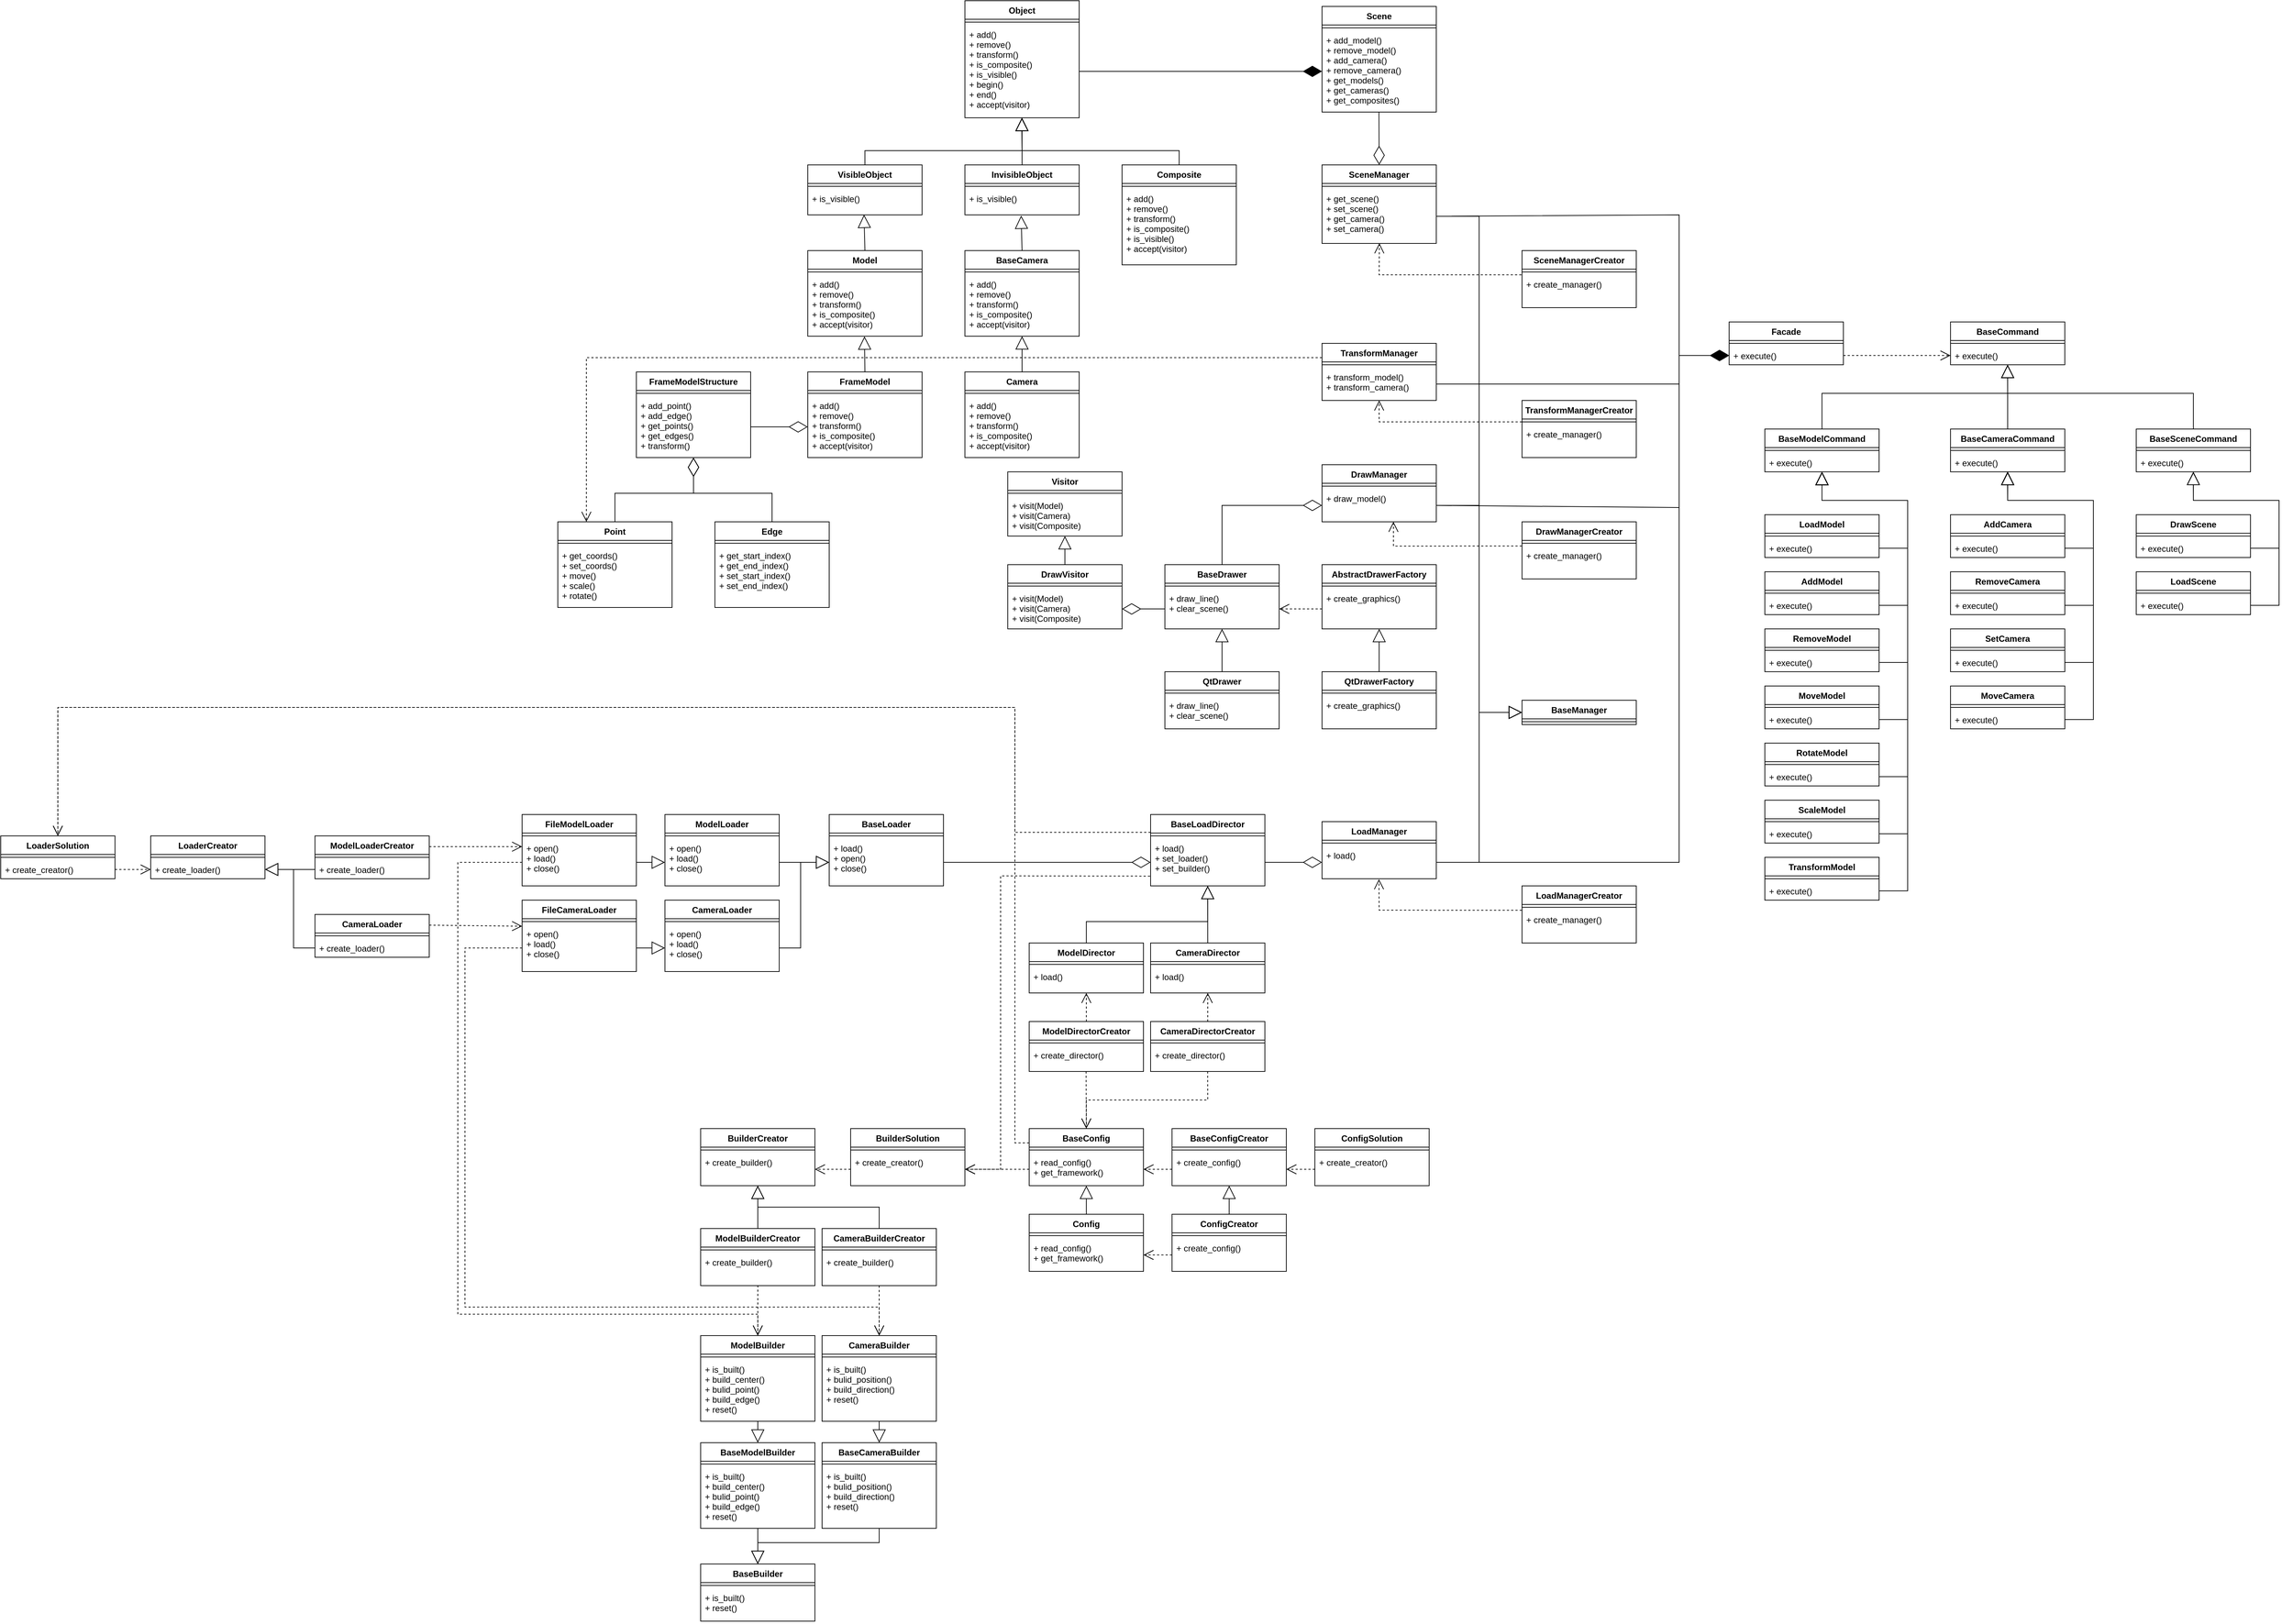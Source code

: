 <mxfile version="18.1.2" type="device"><diagram id="N2VfSNs8EsEY3Ggu62XB" name="Page-1"><mxGraphModel dx="3278" dy="1747" grid="1" gridSize="10" guides="1" tooltips="1" connect="1" arrows="1" fold="1" page="0" pageScale="1" pageWidth="827" pageHeight="1169" math="0" shadow="0"><root><mxCell id="0"/><mxCell id="1" parent="0"/><mxCell id="1drQnc181RvyZuoVtjJz-1" value="Point" style="swimlane;fontStyle=1;align=center;verticalAlign=top;childLayout=stackLayout;horizontal=1;startSize=26;horizontalStack=0;resizeParent=1;resizeParentMax=0;resizeLast=0;collapsible=1;marginBottom=0;" parent="1" vertex="1"><mxGeometry x="-850" y="-300" width="160" height="120" as="geometry"><mxRectangle x="-590" y="-310" width="60" height="26" as="alternateBounds"/></mxGeometry></mxCell><mxCell id="1drQnc181RvyZuoVtjJz-3" value="" style="line;strokeWidth=1;fillColor=none;align=left;verticalAlign=middle;spacingTop=-1;spacingLeft=3;spacingRight=3;rotatable=0;labelPosition=right;points=[];portConstraint=eastwest;" parent="1drQnc181RvyZuoVtjJz-1" vertex="1"><mxGeometry y="26" width="160" height="8" as="geometry"/></mxCell><mxCell id="1drQnc181RvyZuoVtjJz-4" value="+ get_coords()&#10;+ set_coords()&#10;+ move()&#10;+ scale()&#10;+ rotate()&#10;" style="text;strokeColor=none;fillColor=none;align=left;verticalAlign=top;spacingLeft=4;spacingRight=4;overflow=hidden;rotatable=0;points=[[0,0.5],[1,0.5]];portConstraint=eastwest;" parent="1drQnc181RvyZuoVtjJz-1" vertex="1"><mxGeometry y="34" width="160" height="86" as="geometry"/></mxCell><mxCell id="1drQnc181RvyZuoVtjJz-5" value="Edge" style="swimlane;fontStyle=1;align=center;verticalAlign=top;childLayout=stackLayout;horizontal=1;startSize=26;horizontalStack=0;resizeParent=1;resizeParentMax=0;resizeLast=0;collapsible=1;marginBottom=0;" parent="1" vertex="1"><mxGeometry x="-630" y="-300" width="160" height="120" as="geometry"><mxRectangle x="-590" y="-310" width="60" height="26" as="alternateBounds"/></mxGeometry></mxCell><mxCell id="1drQnc181RvyZuoVtjJz-6" value="" style="line;strokeWidth=1;fillColor=none;align=left;verticalAlign=middle;spacingTop=-1;spacingLeft=3;spacingRight=3;rotatable=0;labelPosition=right;points=[];portConstraint=eastwest;" parent="1drQnc181RvyZuoVtjJz-5" vertex="1"><mxGeometry y="26" width="160" height="8" as="geometry"/></mxCell><mxCell id="1drQnc181RvyZuoVtjJz-7" value="+ get_start_index()&#10;+ get_end_index()&#10;+ set_start_index()&#10;+ set_end_index()&#10;" style="text;strokeColor=none;fillColor=none;align=left;verticalAlign=top;spacingLeft=4;spacingRight=4;overflow=hidden;rotatable=0;points=[[0,0.5],[1,0.5]];portConstraint=eastwest;" parent="1drQnc181RvyZuoVtjJz-5" vertex="1"><mxGeometry y="34" width="160" height="86" as="geometry"/></mxCell><mxCell id="1drQnc181RvyZuoVtjJz-12" value="FrameModelStructure" style="swimlane;fontStyle=1;align=center;verticalAlign=top;childLayout=stackLayout;horizontal=1;startSize=26;horizontalStack=0;resizeParent=1;resizeParentMax=0;resizeLast=0;collapsible=1;marginBottom=0;" parent="1" vertex="1"><mxGeometry x="-740" y="-510" width="160" height="120" as="geometry"><mxRectangle x="-590" y="-310" width="60" height="26" as="alternateBounds"/></mxGeometry></mxCell><mxCell id="1drQnc181RvyZuoVtjJz-13" value="" style="line;strokeWidth=1;fillColor=none;align=left;verticalAlign=middle;spacingTop=-1;spacingLeft=3;spacingRight=3;rotatable=0;labelPosition=right;points=[];portConstraint=eastwest;" parent="1drQnc181RvyZuoVtjJz-12" vertex="1"><mxGeometry y="26" width="160" height="8" as="geometry"/></mxCell><mxCell id="1drQnc181RvyZuoVtjJz-14" value="+ add_point()&#10;+ add_edge()&#10;+ get_points()&#10;+ get_edges()&#10;+ transform()&#10;&#10;" style="text;strokeColor=none;fillColor=none;align=left;verticalAlign=top;spacingLeft=4;spacingRight=4;overflow=hidden;rotatable=0;points=[[0,0.5],[1,0.5]];portConstraint=eastwest;" parent="1drQnc181RvyZuoVtjJz-12" vertex="1"><mxGeometry y="34" width="160" height="86" as="geometry"/></mxCell><mxCell id="1drQnc181RvyZuoVtjJz-19" value="" style="endArrow=diamondThin;endFill=0;endSize=24;html=1;rounded=0;exitX=0.5;exitY=0;exitDx=0;exitDy=0;entryX=0.5;entryY=1;entryDx=0;entryDy=0;entryPerimeter=0;" parent="1" source="1drQnc181RvyZuoVtjJz-5" target="1drQnc181RvyZuoVtjJz-14" edge="1"><mxGeometry width="160" relative="1" as="geometry"><mxPoint x="-580" y="-350" as="sourcePoint"/><mxPoint x="-690" y="-370" as="targetPoint"/><Array as="points"><mxPoint x="-550" y="-340"/><mxPoint x="-660" y="-340"/></Array></mxGeometry></mxCell><mxCell id="1drQnc181RvyZuoVtjJz-21" value="Model" style="swimlane;fontStyle=1;align=center;verticalAlign=top;childLayout=stackLayout;horizontal=1;startSize=26;horizontalStack=0;resizeParent=1;resizeParentMax=0;resizeLast=0;collapsible=1;marginBottom=0;" parent="1" vertex="1"><mxGeometry x="-500" y="-680" width="160" height="120" as="geometry"><mxRectangle x="-590" y="-310" width="60" height="26" as="alternateBounds"/></mxGeometry></mxCell><mxCell id="1drQnc181RvyZuoVtjJz-22" value="" style="line;strokeWidth=1;fillColor=none;align=left;verticalAlign=middle;spacingTop=-1;spacingLeft=3;spacingRight=3;rotatable=0;labelPosition=right;points=[];portConstraint=eastwest;" parent="1drQnc181RvyZuoVtjJz-21" vertex="1"><mxGeometry y="26" width="160" height="8" as="geometry"/></mxCell><mxCell id="1drQnc181RvyZuoVtjJz-23" value="+ add()&#10;+ remove()&#10;+ transform()&#10;+ is_composite()&#10;+ accept(visitor)&#10;" style="text;strokeColor=none;fillColor=none;align=left;verticalAlign=top;spacingLeft=4;spacingRight=4;overflow=hidden;rotatable=0;points=[[0,0.5],[1,0.5]];portConstraint=eastwest;" parent="1drQnc181RvyZuoVtjJz-21" vertex="1"><mxGeometry y="34" width="160" height="86" as="geometry"/></mxCell><mxCell id="1drQnc181RvyZuoVtjJz-24" value="" style="endArrow=diamondThin;endFill=0;endSize=24;html=1;rounded=0;exitX=1;exitY=0.5;exitDx=0;exitDy=0;entryX=0;entryY=0.5;entryDx=0;entryDy=0;" parent="1" source="1drQnc181RvyZuoVtjJz-14" target="4_Q400Ck39jeP4gZacLm-21" edge="1"><mxGeometry width="160" relative="1" as="geometry"><mxPoint x="-780" y="-480" as="sourcePoint"/><mxPoint x="-740.0" y="-619.426" as="targetPoint"/></mxGeometry></mxCell><mxCell id="1drQnc181RvyZuoVtjJz-25" value="VisibleObject" style="swimlane;fontStyle=1;align=center;verticalAlign=top;childLayout=stackLayout;horizontal=1;startSize=26;horizontalStack=0;resizeParent=1;resizeParentMax=0;resizeLast=0;collapsible=1;marginBottom=0;" parent="1" vertex="1"><mxGeometry x="-500" y="-800" width="160" height="70" as="geometry"><mxRectangle x="-590" y="-310" width="60" height="26" as="alternateBounds"/></mxGeometry></mxCell><mxCell id="1drQnc181RvyZuoVtjJz-26" value="" style="line;strokeWidth=1;fillColor=none;align=left;verticalAlign=middle;spacingTop=-1;spacingLeft=3;spacingRight=3;rotatable=0;labelPosition=right;points=[];portConstraint=eastwest;" parent="1drQnc181RvyZuoVtjJz-25" vertex="1"><mxGeometry y="26" width="160" height="8" as="geometry"/></mxCell><mxCell id="1drQnc181RvyZuoVtjJz-27" value="+ is_visible()&#10;" style="text;strokeColor=none;fillColor=none;align=left;verticalAlign=top;spacingLeft=4;spacingRight=4;overflow=hidden;rotatable=0;points=[[0,0.5],[1,0.5]];portConstraint=eastwest;" parent="1drQnc181RvyZuoVtjJz-25" vertex="1"><mxGeometry y="34" width="160" height="36" as="geometry"/></mxCell><mxCell id="1drQnc181RvyZuoVtjJz-32" value="BaseCamera" style="swimlane;fontStyle=1;align=center;verticalAlign=top;childLayout=stackLayout;horizontal=1;startSize=26;horizontalStack=0;resizeParent=1;resizeParentMax=0;resizeLast=0;collapsible=1;marginBottom=0;" parent="1" vertex="1"><mxGeometry x="-280" y="-680" width="160" height="120" as="geometry"><mxRectangle x="-590" y="-310" width="60" height="26" as="alternateBounds"/></mxGeometry></mxCell><mxCell id="1drQnc181RvyZuoVtjJz-33" value="" style="line;strokeWidth=1;fillColor=none;align=left;verticalAlign=middle;spacingTop=-1;spacingLeft=3;spacingRight=3;rotatable=0;labelPosition=right;points=[];portConstraint=eastwest;" parent="1drQnc181RvyZuoVtjJz-32" vertex="1"><mxGeometry y="26" width="160" height="8" as="geometry"/></mxCell><mxCell id="1drQnc181RvyZuoVtjJz-34" value="+ add()&#10;+ remove()&#10;+ transform()&#10;+ is_composite()&#10;+ accept(visitor)&#10;" style="text;strokeColor=none;fillColor=none;align=left;verticalAlign=top;spacingLeft=4;spacingRight=4;overflow=hidden;rotatable=0;points=[[0,0.5],[1,0.5]];portConstraint=eastwest;" parent="1drQnc181RvyZuoVtjJz-32" vertex="1"><mxGeometry y="34" width="160" height="86" as="geometry"/></mxCell><mxCell id="1drQnc181RvyZuoVtjJz-35" value="InvisibleObject" style="swimlane;fontStyle=1;align=center;verticalAlign=top;childLayout=stackLayout;horizontal=1;startSize=26;horizontalStack=0;resizeParent=1;resizeParentMax=0;resizeLast=0;collapsible=1;marginBottom=0;" parent="1" vertex="1"><mxGeometry x="-280" y="-800" width="160" height="70" as="geometry"><mxRectangle x="-590" y="-310" width="60" height="26" as="alternateBounds"/></mxGeometry></mxCell><mxCell id="1drQnc181RvyZuoVtjJz-36" value="" style="line;strokeWidth=1;fillColor=none;align=left;verticalAlign=middle;spacingTop=-1;spacingLeft=3;spacingRight=3;rotatable=0;labelPosition=right;points=[];portConstraint=eastwest;" parent="1drQnc181RvyZuoVtjJz-35" vertex="1"><mxGeometry y="26" width="160" height="8" as="geometry"/></mxCell><mxCell id="1drQnc181RvyZuoVtjJz-37" value="+ is_visible()&#10;" style="text;strokeColor=none;fillColor=none;align=left;verticalAlign=top;spacingLeft=4;spacingRight=4;overflow=hidden;rotatable=0;points=[[0,0.5],[1,0.5]];portConstraint=eastwest;" parent="1drQnc181RvyZuoVtjJz-35" vertex="1"><mxGeometry y="34" width="160" height="36" as="geometry"/></mxCell><mxCell id="1drQnc181RvyZuoVtjJz-39" value="Composite" style="swimlane;fontStyle=1;align=center;verticalAlign=top;childLayout=stackLayout;horizontal=1;startSize=26;horizontalStack=0;resizeParent=1;resizeParentMax=0;resizeLast=0;collapsible=1;marginBottom=0;" parent="1" vertex="1"><mxGeometry x="-60" y="-800" width="160" height="140" as="geometry"><mxRectangle x="-590" y="-310" width="60" height="26" as="alternateBounds"/></mxGeometry></mxCell><mxCell id="1drQnc181RvyZuoVtjJz-40" value="" style="line;strokeWidth=1;fillColor=none;align=left;verticalAlign=middle;spacingTop=-1;spacingLeft=3;spacingRight=3;rotatable=0;labelPosition=right;points=[];portConstraint=eastwest;" parent="1drQnc181RvyZuoVtjJz-39" vertex="1"><mxGeometry y="26" width="160" height="8" as="geometry"/></mxCell><mxCell id="1drQnc181RvyZuoVtjJz-41" value="+ add()&#10;+ remove()&#10;+ transform()&#10;+ is_composite()&#10;+ is_visible()&#10;+ accept(visitor)&#10;&#10;" style="text;strokeColor=none;fillColor=none;align=left;verticalAlign=top;spacingLeft=4;spacingRight=4;overflow=hidden;rotatable=0;points=[[0,0.5],[1,0.5]];portConstraint=eastwest;" parent="1drQnc181RvyZuoVtjJz-39" vertex="1"><mxGeometry y="34" width="160" height="106" as="geometry"/></mxCell><mxCell id="1drQnc181RvyZuoVtjJz-42" value="" style="endArrow=block;endSize=16;endFill=0;html=1;rounded=0;entryX=0.492;entryY=0.994;entryDx=0;entryDy=0;entryPerimeter=0;exitX=0.5;exitY=0;exitDx=0;exitDy=0;" parent="1" source="1drQnc181RvyZuoVtjJz-21" target="1drQnc181RvyZuoVtjJz-27" edge="1"><mxGeometry width="160" relative="1" as="geometry"><mxPoint x="-340" y="-550" as="sourcePoint"/><mxPoint x="-180" y="-550" as="targetPoint"/></mxGeometry></mxCell><mxCell id="1drQnc181RvyZuoVtjJz-43" value="" style="endArrow=block;endSize=16;endFill=0;html=1;rounded=0;entryX=0.492;entryY=1.028;entryDx=0;entryDy=0;entryPerimeter=0;exitX=0.5;exitY=0;exitDx=0;exitDy=0;" parent="1" source="1drQnc181RvyZuoVtjJz-32" target="1drQnc181RvyZuoVtjJz-37" edge="1"><mxGeometry width="160" relative="1" as="geometry"><mxPoint x="-210" y="-690" as="sourcePoint"/><mxPoint x="-200.64" y="-719.996" as="targetPoint"/></mxGeometry></mxCell><mxCell id="1drQnc181RvyZuoVtjJz-44" value="Object" style="swimlane;fontStyle=1;align=center;verticalAlign=top;childLayout=stackLayout;horizontal=1;startSize=26;horizontalStack=0;resizeParent=1;resizeParentMax=0;resizeLast=0;collapsible=1;marginBottom=0;" parent="1" vertex="1"><mxGeometry x="-280" y="-1030" width="160" height="164" as="geometry"><mxRectangle x="-590" y="-310" width="60" height="26" as="alternateBounds"/></mxGeometry></mxCell><mxCell id="1drQnc181RvyZuoVtjJz-45" value="" style="line;strokeWidth=1;fillColor=none;align=left;verticalAlign=middle;spacingTop=-1;spacingLeft=3;spacingRight=3;rotatable=0;labelPosition=right;points=[];portConstraint=eastwest;" parent="1drQnc181RvyZuoVtjJz-44" vertex="1"><mxGeometry y="26" width="160" height="8" as="geometry"/></mxCell><mxCell id="1drQnc181RvyZuoVtjJz-46" value="+ add()&#10;+ remove()&#10;+ transform()&#10;+ is_composite()&#10;+ is_visible()&#10;+ begin()&#10;+ end()&#10;+ accept(visitor)&#10;&#10;" style="text;strokeColor=none;fillColor=none;align=left;verticalAlign=top;spacingLeft=4;spacingRight=4;overflow=hidden;rotatable=0;points=[[0,0.5],[1,0.5]];portConstraint=eastwest;" parent="1drQnc181RvyZuoVtjJz-44" vertex="1"><mxGeometry y="34" width="160" height="130" as="geometry"/></mxCell><mxCell id="1drQnc181RvyZuoVtjJz-51" value="" style="endArrow=block;endSize=16;endFill=0;html=1;rounded=0;exitX=0.5;exitY=0;exitDx=0;exitDy=0;entryX=0.5;entryY=1;entryDx=0;entryDy=0;" parent="1" source="1drQnc181RvyZuoVtjJz-35" target="1drQnc181RvyZuoVtjJz-44" edge="1"><mxGeometry width="160" relative="1" as="geometry"><mxPoint x="-180" y="-810" as="sourcePoint"/><mxPoint x="-190" y="-860" as="targetPoint"/><Array as="points"/></mxGeometry></mxCell><mxCell id="1drQnc181RvyZuoVtjJz-58" value="BaseCommand" style="swimlane;fontStyle=1;align=center;verticalAlign=top;childLayout=stackLayout;horizontal=1;startSize=26;horizontalStack=0;resizeParent=1;resizeParentMax=0;resizeLast=0;collapsible=1;marginBottom=0;" parent="1" vertex="1"><mxGeometry x="1100" y="-580" width="160" height="60" as="geometry"/></mxCell><mxCell id="1drQnc181RvyZuoVtjJz-60" value="" style="line;strokeWidth=1;fillColor=none;align=left;verticalAlign=middle;spacingTop=-1;spacingLeft=3;spacingRight=3;rotatable=0;labelPosition=right;points=[];portConstraint=eastwest;" parent="1drQnc181RvyZuoVtjJz-58" vertex="1"><mxGeometry y="26" width="160" height="8" as="geometry"/></mxCell><mxCell id="1drQnc181RvyZuoVtjJz-61" value="+ execute()" style="text;strokeColor=none;fillColor=none;align=left;verticalAlign=top;spacingLeft=4;spacingRight=4;overflow=hidden;rotatable=0;points=[[0,0.5],[1,0.5]];portConstraint=eastwest;" parent="1drQnc181RvyZuoVtjJz-58" vertex="1"><mxGeometry y="34" width="160" height="26" as="geometry"/></mxCell><mxCell id="1drQnc181RvyZuoVtjJz-62" value="BaseModelCommand" style="swimlane;fontStyle=1;align=center;verticalAlign=top;childLayout=stackLayout;horizontal=1;startSize=26;horizontalStack=0;resizeParent=1;resizeParentMax=0;resizeLast=0;collapsible=1;marginBottom=0;" parent="1" vertex="1"><mxGeometry x="840" y="-430" width="160" height="60" as="geometry"/></mxCell><mxCell id="1drQnc181RvyZuoVtjJz-63" value="" style="line;strokeWidth=1;fillColor=none;align=left;verticalAlign=middle;spacingTop=-1;spacingLeft=3;spacingRight=3;rotatable=0;labelPosition=right;points=[];portConstraint=eastwest;" parent="1drQnc181RvyZuoVtjJz-62" vertex="1"><mxGeometry y="26" width="160" height="8" as="geometry"/></mxCell><mxCell id="1drQnc181RvyZuoVtjJz-64" value="+ execute()" style="text;strokeColor=none;fillColor=none;align=left;verticalAlign=top;spacingLeft=4;spacingRight=4;overflow=hidden;rotatable=0;points=[[0,0.5],[1,0.5]];portConstraint=eastwest;" parent="1drQnc181RvyZuoVtjJz-62" vertex="1"><mxGeometry y="34" width="160" height="26" as="geometry"/></mxCell><mxCell id="1drQnc181RvyZuoVtjJz-66" value="BaseCameraCommand" style="swimlane;fontStyle=1;align=center;verticalAlign=top;childLayout=stackLayout;horizontal=1;startSize=26;horizontalStack=0;resizeParent=1;resizeParentMax=0;resizeLast=0;collapsible=1;marginBottom=0;" parent="1" vertex="1"><mxGeometry x="1100" y="-430" width="160" height="60" as="geometry"/></mxCell><mxCell id="1drQnc181RvyZuoVtjJz-67" value="" style="line;strokeWidth=1;fillColor=none;align=left;verticalAlign=middle;spacingTop=-1;spacingLeft=3;spacingRight=3;rotatable=0;labelPosition=right;points=[];portConstraint=eastwest;" parent="1drQnc181RvyZuoVtjJz-66" vertex="1"><mxGeometry y="26" width="160" height="8" as="geometry"/></mxCell><mxCell id="1drQnc181RvyZuoVtjJz-68" value="+ execute()" style="text;strokeColor=none;fillColor=none;align=left;verticalAlign=top;spacingLeft=4;spacingRight=4;overflow=hidden;rotatable=0;points=[[0,0.5],[1,0.5]];portConstraint=eastwest;" parent="1drQnc181RvyZuoVtjJz-66" vertex="1"><mxGeometry y="34" width="160" height="26" as="geometry"/></mxCell><mxCell id="1drQnc181RvyZuoVtjJz-69" value="BaseSceneCommand" style="swimlane;fontStyle=1;align=center;verticalAlign=top;childLayout=stackLayout;horizontal=1;startSize=26;horizontalStack=0;resizeParent=1;resizeParentMax=0;resizeLast=0;collapsible=1;marginBottom=0;" parent="1" vertex="1"><mxGeometry x="1360" y="-430" width="160" height="60" as="geometry"/></mxCell><mxCell id="1drQnc181RvyZuoVtjJz-70" value="" style="line;strokeWidth=1;fillColor=none;align=left;verticalAlign=middle;spacingTop=-1;spacingLeft=3;spacingRight=3;rotatable=0;labelPosition=right;points=[];portConstraint=eastwest;" parent="1drQnc181RvyZuoVtjJz-69" vertex="1"><mxGeometry y="26" width="160" height="8" as="geometry"/></mxCell><mxCell id="1drQnc181RvyZuoVtjJz-71" value="+ execute()" style="text;strokeColor=none;fillColor=none;align=left;verticalAlign=top;spacingLeft=4;spacingRight=4;overflow=hidden;rotatable=0;points=[[0,0.5],[1,0.5]];portConstraint=eastwest;" parent="1drQnc181RvyZuoVtjJz-69" vertex="1"><mxGeometry y="34" width="160" height="26" as="geometry"/></mxCell><mxCell id="1drQnc181RvyZuoVtjJz-72" value="LoadModel" style="swimlane;fontStyle=1;align=center;verticalAlign=top;childLayout=stackLayout;horizontal=1;startSize=26;horizontalStack=0;resizeParent=1;resizeParentMax=0;resizeLast=0;collapsible=1;marginBottom=0;" parent="1" vertex="1"><mxGeometry x="840" y="-310" width="160" height="60" as="geometry"/></mxCell><mxCell id="1drQnc181RvyZuoVtjJz-73" value="" style="line;strokeWidth=1;fillColor=none;align=left;verticalAlign=middle;spacingTop=-1;spacingLeft=3;spacingRight=3;rotatable=0;labelPosition=right;points=[];portConstraint=eastwest;" parent="1drQnc181RvyZuoVtjJz-72" vertex="1"><mxGeometry y="26" width="160" height="8" as="geometry"/></mxCell><mxCell id="1drQnc181RvyZuoVtjJz-74" value="+ execute()" style="text;strokeColor=none;fillColor=none;align=left;verticalAlign=top;spacingLeft=4;spacingRight=4;overflow=hidden;rotatable=0;points=[[0,0.5],[1,0.5]];portConstraint=eastwest;" parent="1drQnc181RvyZuoVtjJz-72" vertex="1"><mxGeometry y="34" width="160" height="26" as="geometry"/></mxCell><mxCell id="1drQnc181RvyZuoVtjJz-75" value="AddModel" style="swimlane;fontStyle=1;align=center;verticalAlign=top;childLayout=stackLayout;horizontal=1;startSize=26;horizontalStack=0;resizeParent=1;resizeParentMax=0;resizeLast=0;collapsible=1;marginBottom=0;" parent="1" vertex="1"><mxGeometry x="840" y="-230" width="160" height="60" as="geometry"/></mxCell><mxCell id="1drQnc181RvyZuoVtjJz-76" value="" style="line;strokeWidth=1;fillColor=none;align=left;verticalAlign=middle;spacingTop=-1;spacingLeft=3;spacingRight=3;rotatable=0;labelPosition=right;points=[];portConstraint=eastwest;" parent="1drQnc181RvyZuoVtjJz-75" vertex="1"><mxGeometry y="26" width="160" height="8" as="geometry"/></mxCell><mxCell id="1drQnc181RvyZuoVtjJz-77" value="+ execute()" style="text;strokeColor=none;fillColor=none;align=left;verticalAlign=top;spacingLeft=4;spacingRight=4;overflow=hidden;rotatable=0;points=[[0,0.5],[1,0.5]];portConstraint=eastwest;" parent="1drQnc181RvyZuoVtjJz-75" vertex="1"><mxGeometry y="34" width="160" height="26" as="geometry"/></mxCell><mxCell id="1drQnc181RvyZuoVtjJz-78" value="RemoveModel" style="swimlane;fontStyle=1;align=center;verticalAlign=top;childLayout=stackLayout;horizontal=1;startSize=26;horizontalStack=0;resizeParent=1;resizeParentMax=0;resizeLast=0;collapsible=1;marginBottom=0;" parent="1" vertex="1"><mxGeometry x="840" y="-150" width="160" height="60" as="geometry"/></mxCell><mxCell id="1drQnc181RvyZuoVtjJz-79" value="" style="line;strokeWidth=1;fillColor=none;align=left;verticalAlign=middle;spacingTop=-1;spacingLeft=3;spacingRight=3;rotatable=0;labelPosition=right;points=[];portConstraint=eastwest;" parent="1drQnc181RvyZuoVtjJz-78" vertex="1"><mxGeometry y="26" width="160" height="8" as="geometry"/></mxCell><mxCell id="1drQnc181RvyZuoVtjJz-80" value="+ execute()" style="text;strokeColor=none;fillColor=none;align=left;verticalAlign=top;spacingLeft=4;spacingRight=4;overflow=hidden;rotatable=0;points=[[0,0.5],[1,0.5]];portConstraint=eastwest;" parent="1drQnc181RvyZuoVtjJz-78" vertex="1"><mxGeometry y="34" width="160" height="26" as="geometry"/></mxCell><mxCell id="1drQnc181RvyZuoVtjJz-81" value="MoveModel" style="swimlane;fontStyle=1;align=center;verticalAlign=top;childLayout=stackLayout;horizontal=1;startSize=26;horizontalStack=0;resizeParent=1;resizeParentMax=0;resizeLast=0;collapsible=1;marginBottom=0;" parent="1" vertex="1"><mxGeometry x="840" y="-70" width="160" height="60" as="geometry"/></mxCell><mxCell id="1drQnc181RvyZuoVtjJz-82" value="" style="line;strokeWidth=1;fillColor=none;align=left;verticalAlign=middle;spacingTop=-1;spacingLeft=3;spacingRight=3;rotatable=0;labelPosition=right;points=[];portConstraint=eastwest;" parent="1drQnc181RvyZuoVtjJz-81" vertex="1"><mxGeometry y="26" width="160" height="8" as="geometry"/></mxCell><mxCell id="1drQnc181RvyZuoVtjJz-83" value="+ execute()" style="text;strokeColor=none;fillColor=none;align=left;verticalAlign=top;spacingLeft=4;spacingRight=4;overflow=hidden;rotatable=0;points=[[0,0.5],[1,0.5]];portConstraint=eastwest;" parent="1drQnc181RvyZuoVtjJz-81" vertex="1"><mxGeometry y="34" width="160" height="26" as="geometry"/></mxCell><mxCell id="1drQnc181RvyZuoVtjJz-84" value="RotateModel" style="swimlane;fontStyle=1;align=center;verticalAlign=top;childLayout=stackLayout;horizontal=1;startSize=26;horizontalStack=0;resizeParent=1;resizeParentMax=0;resizeLast=0;collapsible=1;marginBottom=0;" parent="1" vertex="1"><mxGeometry x="840" y="10" width="160" height="60" as="geometry"/></mxCell><mxCell id="1drQnc181RvyZuoVtjJz-85" value="" style="line;strokeWidth=1;fillColor=none;align=left;verticalAlign=middle;spacingTop=-1;spacingLeft=3;spacingRight=3;rotatable=0;labelPosition=right;points=[];portConstraint=eastwest;" parent="1drQnc181RvyZuoVtjJz-84" vertex="1"><mxGeometry y="26" width="160" height="8" as="geometry"/></mxCell><mxCell id="1drQnc181RvyZuoVtjJz-86" value="+ execute()" style="text;strokeColor=none;fillColor=none;align=left;verticalAlign=top;spacingLeft=4;spacingRight=4;overflow=hidden;rotatable=0;points=[[0,0.5],[1,0.5]];portConstraint=eastwest;" parent="1drQnc181RvyZuoVtjJz-84" vertex="1"><mxGeometry y="34" width="160" height="26" as="geometry"/></mxCell><mxCell id="1drQnc181RvyZuoVtjJz-87" value="ScaleModel" style="swimlane;fontStyle=1;align=center;verticalAlign=top;childLayout=stackLayout;horizontal=1;startSize=26;horizontalStack=0;resizeParent=1;resizeParentMax=0;resizeLast=0;collapsible=1;marginBottom=0;" parent="1" vertex="1"><mxGeometry x="840" y="90" width="160" height="60" as="geometry"/></mxCell><mxCell id="1drQnc181RvyZuoVtjJz-88" value="" style="line;strokeWidth=1;fillColor=none;align=left;verticalAlign=middle;spacingTop=-1;spacingLeft=3;spacingRight=3;rotatable=0;labelPosition=right;points=[];portConstraint=eastwest;" parent="1drQnc181RvyZuoVtjJz-87" vertex="1"><mxGeometry y="26" width="160" height="8" as="geometry"/></mxCell><mxCell id="1drQnc181RvyZuoVtjJz-89" value="+ execute()" style="text;strokeColor=none;fillColor=none;align=left;verticalAlign=top;spacingLeft=4;spacingRight=4;overflow=hidden;rotatable=0;points=[[0,0.5],[1,0.5]];portConstraint=eastwest;" parent="1drQnc181RvyZuoVtjJz-87" vertex="1"><mxGeometry y="34" width="160" height="26" as="geometry"/></mxCell><mxCell id="1drQnc181RvyZuoVtjJz-90" value="TransformModel" style="swimlane;fontStyle=1;align=center;verticalAlign=top;childLayout=stackLayout;horizontal=1;startSize=26;horizontalStack=0;resizeParent=1;resizeParentMax=0;resizeLast=0;collapsible=1;marginBottom=0;" parent="1" vertex="1"><mxGeometry x="840" y="170" width="160" height="60" as="geometry"/></mxCell><mxCell id="1drQnc181RvyZuoVtjJz-91" value="" style="line;strokeWidth=1;fillColor=none;align=left;verticalAlign=middle;spacingTop=-1;spacingLeft=3;spacingRight=3;rotatable=0;labelPosition=right;points=[];portConstraint=eastwest;" parent="1drQnc181RvyZuoVtjJz-90" vertex="1"><mxGeometry y="26" width="160" height="8" as="geometry"/></mxCell><mxCell id="1drQnc181RvyZuoVtjJz-92" value="+ execute()" style="text;strokeColor=none;fillColor=none;align=left;verticalAlign=top;spacingLeft=4;spacingRight=4;overflow=hidden;rotatable=0;points=[[0,0.5],[1,0.5]];portConstraint=eastwest;" parent="1drQnc181RvyZuoVtjJz-90" vertex="1"><mxGeometry y="34" width="160" height="26" as="geometry"/></mxCell><mxCell id="1drQnc181RvyZuoVtjJz-96" value="" style="endArrow=block;endSize=16;endFill=0;html=1;rounded=0;exitX=1;exitY=0.5;exitDx=0;exitDy=0;" parent="1" source="1drQnc181RvyZuoVtjJz-74" edge="1"><mxGeometry width="160" relative="1" as="geometry"><mxPoint x="1090" y="-270" as="sourcePoint"/><mxPoint x="920" y="-370" as="targetPoint"/><Array as="points"><mxPoint x="1040" y="-263"/><mxPoint x="1040" y="-330"/><mxPoint x="920" y="-330"/></Array></mxGeometry></mxCell><mxCell id="1drQnc181RvyZuoVtjJz-97" value="" style="endArrow=block;endSize=16;endFill=0;html=1;rounded=0;exitX=0.5;exitY=0;exitDx=0;exitDy=0;entryX=0.498;entryY=1.001;entryDx=0;entryDy=0;entryPerimeter=0;" parent="1" source="1drQnc181RvyZuoVtjJz-39" target="1drQnc181RvyZuoVtjJz-46" edge="1"><mxGeometry width="160" relative="1" as="geometry"><mxPoint x="-50" y="-920" as="sourcePoint"/><mxPoint x="-230" y="-850" as="targetPoint"/><Array as="points"><mxPoint x="20" y="-820"/><mxPoint x="-200" y="-820"/></Array></mxGeometry></mxCell><mxCell id="1drQnc181RvyZuoVtjJz-98" value="" style="endArrow=block;endSize=16;endFill=0;html=1;rounded=0;exitX=0.5;exitY=0;exitDx=0;exitDy=0;entryX=0.498;entryY=1.001;entryDx=0;entryDy=0;entryPerimeter=0;" parent="1" source="1drQnc181RvyZuoVtjJz-25" target="1drQnc181RvyZuoVtjJz-46" edge="1"><mxGeometry x="-1" y="72" width="160" relative="1" as="geometry"><mxPoint x="-290" y="-800" as="sourcePoint"/><mxPoint x="-170" y="-850" as="targetPoint"/><Array as="points"><mxPoint x="-420" y="-820"/><mxPoint x="-200" y="-820"/></Array><mxPoint x="-60" y="32" as="offset"/></mxGeometry></mxCell><mxCell id="1drQnc181RvyZuoVtjJz-99" value="" style="endArrow=diamondThin;endFill=0;endSize=24;html=1;rounded=0;exitX=0.5;exitY=0;exitDx=0;exitDy=0;entryX=0.5;entryY=1.003;entryDx=0;entryDy=0;entryPerimeter=0;" parent="1" source="1drQnc181RvyZuoVtjJz-1" target="1drQnc181RvyZuoVtjJz-14" edge="1"><mxGeometry width="160" relative="1" as="geometry"><mxPoint x="-540" y="-290.0" as="sourcePoint"/><mxPoint x="-640" y="-380" as="targetPoint"/><Array as="points"><mxPoint x="-770" y="-340"/><mxPoint x="-660" y="-340"/></Array></mxGeometry></mxCell><mxCell id="1drQnc181RvyZuoVtjJz-100" value="" style="endArrow=block;endSize=16;endFill=0;html=1;rounded=0;exitX=1;exitY=0.5;exitDx=0;exitDy=0;" parent="1" source="1drQnc181RvyZuoVtjJz-77" edge="1"><mxGeometry width="160" relative="1" as="geometry"><mxPoint x="919.66" y="-220.0" as="sourcePoint"/><mxPoint x="920" y="-370" as="targetPoint"/><Array as="points"><mxPoint x="1040" y="-183"/><mxPoint x="1040" y="-330"/><mxPoint x="920" y="-330"/></Array></mxGeometry></mxCell><mxCell id="1drQnc181RvyZuoVtjJz-101" value="" style="endArrow=block;endSize=16;endFill=0;html=1;rounded=0;exitX=1;exitY=0.5;exitDx=0;exitDy=0;" parent="1" source="1drQnc181RvyZuoVtjJz-80" edge="1"><mxGeometry width="160" relative="1" as="geometry"><mxPoint x="919.8" y="-220.0" as="sourcePoint"/><mxPoint x="920" y="-370" as="targetPoint"/><Array as="points"><mxPoint x="1040" y="-103"/><mxPoint x="1040" y="-330"/><mxPoint x="920" y="-330"/></Array></mxGeometry></mxCell><mxCell id="1drQnc181RvyZuoVtjJz-102" value="" style="endArrow=block;endSize=16;endFill=0;html=1;rounded=0;exitX=1;exitY=0.5;exitDx=0;exitDy=0;" parent="1" source="1drQnc181RvyZuoVtjJz-83" edge="1"><mxGeometry width="160" relative="1" as="geometry"><mxPoint x="1150" y="-100.0" as="sourcePoint"/><mxPoint x="920" y="-370" as="targetPoint"/><Array as="points"><mxPoint x="1040" y="-23"/><mxPoint x="1040" y="-330"/><mxPoint x="920" y="-330"/></Array></mxGeometry></mxCell><mxCell id="1drQnc181RvyZuoVtjJz-103" value="" style="endArrow=block;endSize=16;endFill=0;html=1;rounded=0;exitX=1;exitY=0.5;exitDx=0;exitDy=0;" parent="1" source="1drQnc181RvyZuoVtjJz-86" edge="1"><mxGeometry width="160" relative="1" as="geometry"><mxPoint x="1160" y="-90.0" as="sourcePoint"/><mxPoint x="920" y="-370" as="targetPoint"/><Array as="points"><mxPoint x="1040" y="57"/><mxPoint x="1040" y="-330"/><mxPoint x="920" y="-330"/></Array></mxGeometry></mxCell><mxCell id="1drQnc181RvyZuoVtjJz-104" value="" style="endArrow=block;endSize=16;endFill=0;html=1;rounded=0;exitX=1;exitY=0.5;exitDx=0;exitDy=0;" parent="1" source="1drQnc181RvyZuoVtjJz-89" edge="1"><mxGeometry width="160" relative="1" as="geometry"><mxPoint x="1170" y="-80.0" as="sourcePoint"/><mxPoint x="920" y="-370" as="targetPoint"/><Array as="points"><mxPoint x="1040" y="137"/><mxPoint x="1040" y="-330"/><mxPoint x="920" y="-330"/></Array></mxGeometry></mxCell><mxCell id="1drQnc181RvyZuoVtjJz-105" value="" style="endArrow=block;endSize=16;endFill=0;html=1;rounded=0;exitX=1;exitY=0.5;exitDx=0;exitDy=0;" parent="1" source="1drQnc181RvyZuoVtjJz-92" edge="1"><mxGeometry width="160" relative="1" as="geometry"><mxPoint x="1180" y="-70.0" as="sourcePoint"/><mxPoint x="920" y="-370" as="targetPoint"/><Array as="points"><mxPoint x="1040" y="217"/><mxPoint x="1040" y="-330"/><mxPoint x="920" y="-330"/></Array></mxGeometry></mxCell><mxCell id="1drQnc181RvyZuoVtjJz-106" value="AddCamera" style="swimlane;fontStyle=1;align=center;verticalAlign=top;childLayout=stackLayout;horizontal=1;startSize=26;horizontalStack=0;resizeParent=1;resizeParentMax=0;resizeLast=0;collapsible=1;marginBottom=0;" parent="1" vertex="1"><mxGeometry x="1100" y="-310" width="160" height="60" as="geometry"/></mxCell><mxCell id="1drQnc181RvyZuoVtjJz-107" value="" style="line;strokeWidth=1;fillColor=none;align=left;verticalAlign=middle;spacingTop=-1;spacingLeft=3;spacingRight=3;rotatable=0;labelPosition=right;points=[];portConstraint=eastwest;" parent="1drQnc181RvyZuoVtjJz-106" vertex="1"><mxGeometry y="26" width="160" height="8" as="geometry"/></mxCell><mxCell id="1drQnc181RvyZuoVtjJz-108" value="+ execute()" style="text;strokeColor=none;fillColor=none;align=left;verticalAlign=top;spacingLeft=4;spacingRight=4;overflow=hidden;rotatable=0;points=[[0,0.5],[1,0.5]];portConstraint=eastwest;" parent="1drQnc181RvyZuoVtjJz-106" vertex="1"><mxGeometry y="34" width="160" height="26" as="geometry"/></mxCell><mxCell id="1drQnc181RvyZuoVtjJz-109" value="RemoveCamera" style="swimlane;fontStyle=1;align=center;verticalAlign=top;childLayout=stackLayout;horizontal=1;startSize=26;horizontalStack=0;resizeParent=1;resizeParentMax=0;resizeLast=0;collapsible=1;marginBottom=0;" parent="1" vertex="1"><mxGeometry x="1100" y="-230" width="160" height="60" as="geometry"/></mxCell><mxCell id="1drQnc181RvyZuoVtjJz-110" value="" style="line;strokeWidth=1;fillColor=none;align=left;verticalAlign=middle;spacingTop=-1;spacingLeft=3;spacingRight=3;rotatable=0;labelPosition=right;points=[];portConstraint=eastwest;" parent="1drQnc181RvyZuoVtjJz-109" vertex="1"><mxGeometry y="26" width="160" height="8" as="geometry"/></mxCell><mxCell id="1drQnc181RvyZuoVtjJz-111" value="+ execute()" style="text;strokeColor=none;fillColor=none;align=left;verticalAlign=top;spacingLeft=4;spacingRight=4;overflow=hidden;rotatable=0;points=[[0,0.5],[1,0.5]];portConstraint=eastwest;" parent="1drQnc181RvyZuoVtjJz-109" vertex="1"><mxGeometry y="34" width="160" height="26" as="geometry"/></mxCell><mxCell id="1drQnc181RvyZuoVtjJz-112" value="SetCamera" style="swimlane;fontStyle=1;align=center;verticalAlign=top;childLayout=stackLayout;horizontal=1;startSize=26;horizontalStack=0;resizeParent=1;resizeParentMax=0;resizeLast=0;collapsible=1;marginBottom=0;" parent="1" vertex="1"><mxGeometry x="1100" y="-150" width="160" height="60" as="geometry"/></mxCell><mxCell id="1drQnc181RvyZuoVtjJz-113" value="" style="line;strokeWidth=1;fillColor=none;align=left;verticalAlign=middle;spacingTop=-1;spacingLeft=3;spacingRight=3;rotatable=0;labelPosition=right;points=[];portConstraint=eastwest;" parent="1drQnc181RvyZuoVtjJz-112" vertex="1"><mxGeometry y="26" width="160" height="8" as="geometry"/></mxCell><mxCell id="1drQnc181RvyZuoVtjJz-114" value="+ execute()" style="text;strokeColor=none;fillColor=none;align=left;verticalAlign=top;spacingLeft=4;spacingRight=4;overflow=hidden;rotatable=0;points=[[0,0.5],[1,0.5]];portConstraint=eastwest;" parent="1drQnc181RvyZuoVtjJz-112" vertex="1"><mxGeometry y="34" width="160" height="26" as="geometry"/></mxCell><mxCell id="1drQnc181RvyZuoVtjJz-115" value="MoveCamera" style="swimlane;fontStyle=1;align=center;verticalAlign=top;childLayout=stackLayout;horizontal=1;startSize=26;horizontalStack=0;resizeParent=1;resizeParentMax=0;resizeLast=0;collapsible=1;marginBottom=0;" parent="1" vertex="1"><mxGeometry x="1100" y="-70" width="160" height="60" as="geometry"/></mxCell><mxCell id="1drQnc181RvyZuoVtjJz-116" value="" style="line;strokeWidth=1;fillColor=none;align=left;verticalAlign=middle;spacingTop=-1;spacingLeft=3;spacingRight=3;rotatable=0;labelPosition=right;points=[];portConstraint=eastwest;" parent="1drQnc181RvyZuoVtjJz-115" vertex="1"><mxGeometry y="26" width="160" height="8" as="geometry"/></mxCell><mxCell id="1drQnc181RvyZuoVtjJz-117" value="+ execute()" style="text;strokeColor=none;fillColor=none;align=left;verticalAlign=top;spacingLeft=4;spacingRight=4;overflow=hidden;rotatable=0;points=[[0,0.5],[1,0.5]];portConstraint=eastwest;" parent="1drQnc181RvyZuoVtjJz-115" vertex="1"><mxGeometry y="34" width="160" height="26" as="geometry"/></mxCell><mxCell id="1drQnc181RvyZuoVtjJz-118" value="" style="endArrow=block;endSize=16;endFill=0;html=1;rounded=0;exitX=1;exitY=0.5;exitDx=0;exitDy=0;entryX=0.501;entryY=0.999;entryDx=0;entryDy=0;entryPerimeter=0;" parent="1" source="1drQnc181RvyZuoVtjJz-108" target="1drQnc181RvyZuoVtjJz-68" edge="1"><mxGeometry width="160" relative="1" as="geometry"><mxPoint x="1270" y="-250" as="sourcePoint"/><mxPoint x="1200" y="-360" as="targetPoint"/><Array as="points"><mxPoint x="1300" y="-263"/><mxPoint x="1300" y="-330"/><mxPoint x="1180" y="-330"/></Array></mxGeometry></mxCell><mxCell id="1drQnc181RvyZuoVtjJz-119" value="" style="endArrow=block;endSize=16;endFill=0;html=1;rounded=0;exitX=1;exitY=0.5;exitDx=0;exitDy=0;" parent="1" source="1drQnc181RvyZuoVtjJz-111" edge="1"><mxGeometry width="160" relative="1" as="geometry"><mxPoint x="1270" y="-170" as="sourcePoint"/><mxPoint x="1180" y="-370" as="targetPoint"/><Array as="points"><mxPoint x="1300" y="-183"/><mxPoint x="1300" y="-330"/><mxPoint x="1180" y="-330"/></Array></mxGeometry></mxCell><mxCell id="1drQnc181RvyZuoVtjJz-120" value="" style="endArrow=block;endSize=16;endFill=0;html=1;rounded=0;exitX=1;exitY=0.5;exitDx=0;exitDy=0;entryX=0.498;entryY=0.999;entryDx=0;entryDy=0;entryPerimeter=0;" parent="1" source="1drQnc181RvyZuoVtjJz-114" target="1drQnc181RvyZuoVtjJz-68" edge="1"><mxGeometry width="160" relative="1" as="geometry"><mxPoint x="1270" y="-80" as="sourcePoint"/><mxPoint x="1200" y="-360" as="targetPoint"/><Array as="points"><mxPoint x="1300" y="-103"/><mxPoint x="1300" y="-330"/><mxPoint x="1180" y="-330"/></Array></mxGeometry></mxCell><mxCell id="1drQnc181RvyZuoVtjJz-121" value="" style="endArrow=block;endSize=16;endFill=0;html=1;rounded=0;exitX=1;exitY=0.5;exitDx=0;exitDy=0;" parent="1" source="1drQnc181RvyZuoVtjJz-117" edge="1"><mxGeometry width="160" relative="1" as="geometry"><mxPoint x="1270" y="-30" as="sourcePoint"/><mxPoint x="1180" y="-370" as="targetPoint"/><Array as="points"><mxPoint x="1300" y="-23"/><mxPoint x="1300" y="-330"/><mxPoint x="1180" y="-330"/></Array></mxGeometry></mxCell><mxCell id="1drQnc181RvyZuoVtjJz-122" value="DrawScene" style="swimlane;fontStyle=1;align=center;verticalAlign=top;childLayout=stackLayout;horizontal=1;startSize=26;horizontalStack=0;resizeParent=1;resizeParentMax=0;resizeLast=0;collapsible=1;marginBottom=0;" parent="1" vertex="1"><mxGeometry x="1360" y="-309.97" width="160" height="60" as="geometry"/></mxCell><mxCell id="1drQnc181RvyZuoVtjJz-123" value="" style="line;strokeWidth=1;fillColor=none;align=left;verticalAlign=middle;spacingTop=-1;spacingLeft=3;spacingRight=3;rotatable=0;labelPosition=right;points=[];portConstraint=eastwest;" parent="1drQnc181RvyZuoVtjJz-122" vertex="1"><mxGeometry y="26" width="160" height="8" as="geometry"/></mxCell><mxCell id="1drQnc181RvyZuoVtjJz-124" value="+ execute()" style="text;strokeColor=none;fillColor=none;align=left;verticalAlign=top;spacingLeft=4;spacingRight=4;overflow=hidden;rotatable=0;points=[[0,0.5],[1,0.5]];portConstraint=eastwest;" parent="1drQnc181RvyZuoVtjJz-122" vertex="1"><mxGeometry y="34" width="160" height="26" as="geometry"/></mxCell><mxCell id="1drQnc181RvyZuoVtjJz-125" value="LoadScene" style="swimlane;fontStyle=1;align=center;verticalAlign=top;childLayout=stackLayout;horizontal=1;startSize=26;horizontalStack=0;resizeParent=1;resizeParentMax=0;resizeLast=0;collapsible=1;marginBottom=0;" parent="1" vertex="1"><mxGeometry x="1360" y="-229.97" width="160" height="60" as="geometry"/></mxCell><mxCell id="1drQnc181RvyZuoVtjJz-126" value="" style="line;strokeWidth=1;fillColor=none;align=left;verticalAlign=middle;spacingTop=-1;spacingLeft=3;spacingRight=3;rotatable=0;labelPosition=right;points=[];portConstraint=eastwest;" parent="1drQnc181RvyZuoVtjJz-125" vertex="1"><mxGeometry y="26" width="160" height="8" as="geometry"/></mxCell><mxCell id="1drQnc181RvyZuoVtjJz-127" value="+ execute()" style="text;strokeColor=none;fillColor=none;align=left;verticalAlign=top;spacingLeft=4;spacingRight=4;overflow=hidden;rotatable=0;points=[[0,0.5],[1,0.5]];portConstraint=eastwest;" parent="1drQnc181RvyZuoVtjJz-125" vertex="1"><mxGeometry y="34" width="160" height="26" as="geometry"/></mxCell><mxCell id="1drQnc181RvyZuoVtjJz-131" value="" style="endArrow=block;endSize=16;endFill=0;html=1;rounded=0;exitX=1;exitY=0.5;exitDx=0;exitDy=0;entryX=0.501;entryY=0.999;entryDx=0;entryDy=0;entryPerimeter=0;" parent="1" source="1drQnc181RvyZuoVtjJz-124" target="1drQnc181RvyZuoVtjJz-71" edge="1"><mxGeometry width="160" relative="1" as="geometry"><mxPoint x="1530" y="-249.97" as="sourcePoint"/><mxPoint x="1420" y="-360" as="targetPoint"/><Array as="points"><mxPoint x="1560" y="-262.97"/><mxPoint x="1560" y="-329.97"/><mxPoint x="1440" y="-329.97"/></Array></mxGeometry></mxCell><mxCell id="1drQnc181RvyZuoVtjJz-132" value="" style="endArrow=block;endSize=16;endFill=0;html=1;rounded=0;exitX=1;exitY=0.5;exitDx=0;exitDy=0;entryX=0.499;entryY=0.999;entryDx=0;entryDy=0;entryPerimeter=0;" parent="1" source="1drQnc181RvyZuoVtjJz-127" target="1drQnc181RvyZuoVtjJz-71" edge="1"><mxGeometry width="160" relative="1" as="geometry"><mxPoint x="1530" y="-169.97" as="sourcePoint"/><mxPoint x="1420" y="-360" as="targetPoint"/><Array as="points"><mxPoint x="1560" y="-182.97"/><mxPoint x="1560" y="-329.97"/><mxPoint x="1440" y="-329.97"/></Array></mxGeometry></mxCell><mxCell id="1drQnc181RvyZuoVtjJz-134" value="" style="endArrow=block;endSize=16;endFill=0;html=1;rounded=0;exitX=0.5;exitY=0;exitDx=0;exitDy=0;" parent="1" source="1drQnc181RvyZuoVtjJz-69" edge="1"><mxGeometry width="160" relative="1" as="geometry"><mxPoint x="1350" y="-560" as="sourcePoint"/><mxPoint x="1180" y="-520" as="targetPoint"/><Array as="points"><mxPoint x="1440" y="-480"/><mxPoint x="1180" y="-480"/></Array></mxGeometry></mxCell><mxCell id="1drQnc181RvyZuoVtjJz-135" value="" style="endArrow=block;endSize=16;endFill=0;html=1;rounded=0;exitX=0.5;exitY=0;exitDx=0;exitDy=0;entryX=0.499;entryY=1.004;entryDx=0;entryDy=0;entryPerimeter=0;" parent="1" source="1drQnc181RvyZuoVtjJz-62" target="1drQnc181RvyZuoVtjJz-61" edge="1"><mxGeometry width="160" relative="1" as="geometry"><mxPoint x="1580" y="-470" as="sourcePoint"/><mxPoint x="1230" y="-490" as="targetPoint"/><Array as="points"><mxPoint x="920" y="-480"/><mxPoint x="1180" y="-480"/></Array></mxGeometry></mxCell><mxCell id="1drQnc181RvyZuoVtjJz-136" value="" style="endArrow=block;endSize=16;endFill=0;html=1;rounded=0;exitX=0.5;exitY=0;exitDx=0;exitDy=0;" parent="1" source="1drQnc181RvyZuoVtjJz-66" edge="1"><mxGeometry width="160" relative="1" as="geometry"><mxPoint x="1260" y="-480.34" as="sourcePoint"/><mxPoint x="1180" y="-520" as="targetPoint"/></mxGeometry></mxCell><mxCell id="1drQnc181RvyZuoVtjJz-137" value="BaseManager" style="swimlane;fontStyle=1;align=center;verticalAlign=top;childLayout=stackLayout;horizontal=1;startSize=26;horizontalStack=0;resizeParent=1;resizeParentMax=0;resizeLast=0;collapsible=1;marginBottom=0;" parent="1" vertex="1"><mxGeometry x="500" y="-50" width="160" height="34" as="geometry"/></mxCell><mxCell id="1drQnc181RvyZuoVtjJz-139" value="" style="line;strokeWidth=1;fillColor=none;align=left;verticalAlign=middle;spacingTop=-1;spacingLeft=3;spacingRight=3;rotatable=0;labelPosition=right;points=[];portConstraint=eastwest;" parent="1drQnc181RvyZuoVtjJz-137" vertex="1"><mxGeometry y="26" width="160" height="8" as="geometry"/></mxCell><mxCell id="1drQnc181RvyZuoVtjJz-150" value="SceneManager" style="swimlane;fontStyle=1;align=center;verticalAlign=top;childLayout=stackLayout;horizontal=1;startSize=26;horizontalStack=0;resizeParent=1;resizeParentMax=0;resizeLast=0;collapsible=1;marginBottom=0;" parent="1" vertex="1"><mxGeometry x="220" y="-800" width="160" height="110" as="geometry"/></mxCell><mxCell id="1drQnc181RvyZuoVtjJz-152" value="" style="line;strokeWidth=1;fillColor=none;align=left;verticalAlign=middle;spacingTop=-1;spacingLeft=3;spacingRight=3;rotatable=0;labelPosition=right;points=[];portConstraint=eastwest;" parent="1drQnc181RvyZuoVtjJz-150" vertex="1"><mxGeometry y="26" width="160" height="8" as="geometry"/></mxCell><mxCell id="1drQnc181RvyZuoVtjJz-153" value="+ get_scene()&#10;+ set_scene()&#10;+ get_camera()&#10;+ set_camera()" style="text;strokeColor=none;fillColor=none;align=left;verticalAlign=top;spacingLeft=4;spacingRight=4;overflow=hidden;rotatable=0;points=[[0,0.5],[1,0.5]];portConstraint=eastwest;" parent="1drQnc181RvyZuoVtjJz-150" vertex="1"><mxGeometry y="34" width="160" height="76" as="geometry"/></mxCell><mxCell id="1drQnc181RvyZuoVtjJz-154" value="Scene" style="swimlane;fontStyle=1;align=center;verticalAlign=top;childLayout=stackLayout;horizontal=1;startSize=26;horizontalStack=0;resizeParent=1;resizeParentMax=0;resizeLast=0;collapsible=1;marginBottom=0;" parent="1" vertex="1"><mxGeometry x="220" y="-1022" width="160" height="148" as="geometry"/></mxCell><mxCell id="1drQnc181RvyZuoVtjJz-155" value="" style="line;strokeWidth=1;fillColor=none;align=left;verticalAlign=middle;spacingTop=-1;spacingLeft=3;spacingRight=3;rotatable=0;labelPosition=right;points=[];portConstraint=eastwest;" parent="1drQnc181RvyZuoVtjJz-154" vertex="1"><mxGeometry y="26" width="160" height="8" as="geometry"/></mxCell><mxCell id="1drQnc181RvyZuoVtjJz-156" value="+ add_model()&#10;+ remove_model()&#10;+ add_camera()&#10;+ remove_camera()&#10;+ get_models()&#10;+ get_cameras()&#10;+ get_composites()" style="text;strokeColor=none;fillColor=none;align=left;verticalAlign=top;spacingLeft=4;spacingRight=4;overflow=hidden;rotatable=0;points=[[0,0.5],[1,0.5]];portConstraint=eastwest;" parent="1drQnc181RvyZuoVtjJz-154" vertex="1"><mxGeometry y="34" width="160" height="114" as="geometry"/></mxCell><mxCell id="1drQnc181RvyZuoVtjJz-157" value="" style="endArrow=diamondThin;endFill=0;endSize=24;html=1;rounded=0;entryX=0.5;entryY=0;entryDx=0;entryDy=0;exitX=0.498;exitY=1.004;exitDx=0;exitDy=0;exitPerimeter=0;" parent="1" source="1drQnc181RvyZuoVtjJz-156" target="1drQnc181RvyZuoVtjJz-150" edge="1"><mxGeometry width="160" relative="1" as="geometry"><mxPoint x="350" y="-840" as="sourcePoint"/><mxPoint x="460" y="-670" as="targetPoint"/></mxGeometry></mxCell><mxCell id="1drQnc181RvyZuoVtjJz-158" value="" style="endArrow=diamondThin;endFill=1;endSize=24;html=1;rounded=0;exitX=1;exitY=0.5;exitDx=0;exitDy=0;entryX=0;entryY=0.5;entryDx=0;entryDy=0;" parent="1" source="1drQnc181RvyZuoVtjJz-46" target="1drQnc181RvyZuoVtjJz-156" edge="1"><mxGeometry width="160" relative="1" as="geometry"><mxPoint x="-50" y="-920" as="sourcePoint"/><mxPoint x="110" y="-920" as="targetPoint"/></mxGeometry></mxCell><mxCell id="1drQnc181RvyZuoVtjJz-159" value="Visitor" style="swimlane;fontStyle=1;align=center;verticalAlign=top;childLayout=stackLayout;horizontal=1;startSize=26;horizontalStack=0;resizeParent=1;resizeParentMax=0;resizeLast=0;collapsible=1;marginBottom=0;" parent="1" vertex="1"><mxGeometry x="-220" y="-370" width="160" height="90" as="geometry"/></mxCell><mxCell id="1drQnc181RvyZuoVtjJz-160" value="" style="line;strokeWidth=1;fillColor=none;align=left;verticalAlign=middle;spacingTop=-1;spacingLeft=3;spacingRight=3;rotatable=0;labelPosition=right;points=[];portConstraint=eastwest;" parent="1drQnc181RvyZuoVtjJz-159" vertex="1"><mxGeometry y="26" width="160" height="8" as="geometry"/></mxCell><mxCell id="1drQnc181RvyZuoVtjJz-161" value="+ visit(Model)&#10;+ visit(Camera)&#10;+ visit(Composite)" style="text;strokeColor=none;fillColor=none;align=left;verticalAlign=top;spacingLeft=4;spacingRight=4;overflow=hidden;rotatable=0;points=[[0,0.5],[1,0.5]];portConstraint=eastwest;" parent="1drQnc181RvyZuoVtjJz-159" vertex="1"><mxGeometry y="34" width="160" height="56" as="geometry"/></mxCell><mxCell id="1drQnc181RvyZuoVtjJz-162" value="TransformManager" style="swimlane;fontStyle=1;align=center;verticalAlign=top;childLayout=stackLayout;horizontal=1;startSize=26;horizontalStack=0;resizeParent=1;resizeParentMax=0;resizeLast=0;collapsible=1;marginBottom=0;" parent="1" vertex="1"><mxGeometry x="220" y="-550" width="160" height="80" as="geometry"/></mxCell><mxCell id="1drQnc181RvyZuoVtjJz-163" value="" style="line;strokeWidth=1;fillColor=none;align=left;verticalAlign=middle;spacingTop=-1;spacingLeft=3;spacingRight=3;rotatable=0;labelPosition=right;points=[];portConstraint=eastwest;" parent="1drQnc181RvyZuoVtjJz-162" vertex="1"><mxGeometry y="26" width="160" height="8" as="geometry"/></mxCell><mxCell id="1drQnc181RvyZuoVtjJz-164" value="+ transform_model()&#10;+ transform_camera()" style="text;strokeColor=none;fillColor=none;align=left;verticalAlign=top;spacingLeft=4;spacingRight=4;overflow=hidden;rotatable=0;points=[[0,0.5],[1,0.5]];portConstraint=eastwest;" parent="1drQnc181RvyZuoVtjJz-162" vertex="1"><mxGeometry y="34" width="160" height="46" as="geometry"/></mxCell><mxCell id="1drQnc181RvyZuoVtjJz-168" value="" style="endArrow=block;endSize=16;endFill=0;html=1;rounded=0;exitX=1;exitY=0.5;exitDx=0;exitDy=0;entryX=0;entryY=0.5;entryDx=0;entryDy=0;" parent="1" source="1drQnc181RvyZuoVtjJz-164" target="1drQnc181RvyZuoVtjJz-137" edge="1"><mxGeometry x="0.125" y="-230" width="160" relative="1" as="geometry"><mxPoint x="490" y="-400" as="sourcePoint"/><mxPoint x="520" y="-490" as="targetPoint"/><Array as="points"><mxPoint x="440" y="-493"/><mxPoint x="440" y="-33"/></Array><mxPoint as="offset"/></mxGeometry></mxCell><mxCell id="1drQnc181RvyZuoVtjJz-169" value="" style="endArrow=block;endSize=16;endFill=0;html=1;rounded=0;exitX=1;exitY=0.5;exitDx=0;exitDy=0;entryX=0;entryY=0.5;entryDx=0;entryDy=0;" parent="1" source="1drQnc181RvyZuoVtjJz-153" target="1drQnc181RvyZuoVtjJz-137" edge="1"><mxGeometry x="0.092" y="97" width="160" relative="1" as="geometry"><mxPoint x="490" y="-680" as="sourcePoint"/><mxPoint x="480" y="-560" as="targetPoint"/><Array as="points"><mxPoint x="440" y="-728"/><mxPoint x="440" y="-33"/></Array><mxPoint as="offset"/></mxGeometry></mxCell><mxCell id="1drQnc181RvyZuoVtjJz-172" value="DrawManager" style="swimlane;fontStyle=1;align=center;verticalAlign=top;childLayout=stackLayout;horizontal=1;startSize=26;horizontalStack=0;resizeParent=1;resizeParentMax=0;resizeLast=0;collapsible=1;marginBottom=0;" parent="1" vertex="1"><mxGeometry x="220" y="-380" width="160" height="80" as="geometry"/></mxCell><mxCell id="1drQnc181RvyZuoVtjJz-173" value="" style="line;strokeWidth=1;fillColor=none;align=left;verticalAlign=middle;spacingTop=-1;spacingLeft=3;spacingRight=3;rotatable=0;labelPosition=right;points=[];portConstraint=eastwest;" parent="1drQnc181RvyZuoVtjJz-172" vertex="1"><mxGeometry y="26" width="160" height="8" as="geometry"/></mxCell><mxCell id="1drQnc181RvyZuoVtjJz-174" value="+ draw_model()" style="text;strokeColor=none;fillColor=none;align=left;verticalAlign=top;spacingLeft=4;spacingRight=4;overflow=hidden;rotatable=0;points=[[0,0.5],[1,0.5]];portConstraint=eastwest;" parent="1drQnc181RvyZuoVtjJz-172" vertex="1"><mxGeometry y="34" width="160" height="46" as="geometry"/></mxCell><mxCell id="1drQnc181RvyZuoVtjJz-175" value="" style="endArrow=block;endSize=16;endFill=0;html=1;rounded=0;exitX=1;exitY=0.5;exitDx=0;exitDy=0;entryX=0;entryY=0.5;entryDx=0;entryDy=0;" parent="1" source="1drQnc181RvyZuoVtjJz-174" target="1drQnc181RvyZuoVtjJz-137" edge="1"><mxGeometry x="0.092" y="97" width="160" relative="1" as="geometry"><mxPoint x="200" y="-220" as="sourcePoint"/><mxPoint x="540" y="-490" as="targetPoint"/><Array as="points"><mxPoint x="440" y="-323"/><mxPoint x="440" y="-33"/></Array><mxPoint as="offset"/></mxGeometry></mxCell><mxCell id="1drQnc181RvyZuoVtjJz-177" value="BaseDrawer" style="swimlane;fontStyle=1;align=center;verticalAlign=top;childLayout=stackLayout;horizontal=1;startSize=26;horizontalStack=0;resizeParent=1;resizeParentMax=0;resizeLast=0;collapsible=1;marginBottom=0;" parent="1" vertex="1"><mxGeometry y="-240" width="160" height="90" as="geometry"/></mxCell><mxCell id="1drQnc181RvyZuoVtjJz-178" value="" style="line;strokeWidth=1;fillColor=none;align=left;verticalAlign=middle;spacingTop=-1;spacingLeft=3;spacingRight=3;rotatable=0;labelPosition=right;points=[];portConstraint=eastwest;" parent="1drQnc181RvyZuoVtjJz-177" vertex="1"><mxGeometry y="26" width="160" height="8" as="geometry"/></mxCell><mxCell id="1drQnc181RvyZuoVtjJz-179" value="+ draw_line()&#10;+ clear_scene()" style="text;strokeColor=none;fillColor=none;align=left;verticalAlign=top;spacingLeft=4;spacingRight=4;overflow=hidden;rotatable=0;points=[[0,0.5],[1,0.5]];portConstraint=eastwest;" parent="1drQnc181RvyZuoVtjJz-177" vertex="1"><mxGeometry y="34" width="160" height="56" as="geometry"/></mxCell><mxCell id="1drQnc181RvyZuoVtjJz-180" value="QtDrawer" style="swimlane;fontStyle=1;align=center;verticalAlign=top;childLayout=stackLayout;horizontal=1;startSize=26;horizontalStack=0;resizeParent=1;resizeParentMax=0;resizeLast=0;collapsible=1;marginBottom=0;" parent="1" vertex="1"><mxGeometry y="-90" width="160" height="80" as="geometry"/></mxCell><mxCell id="1drQnc181RvyZuoVtjJz-181" value="" style="line;strokeWidth=1;fillColor=none;align=left;verticalAlign=middle;spacingTop=-1;spacingLeft=3;spacingRight=3;rotatable=0;labelPosition=right;points=[];portConstraint=eastwest;" parent="1drQnc181RvyZuoVtjJz-180" vertex="1"><mxGeometry y="26" width="160" height="8" as="geometry"/></mxCell><mxCell id="1drQnc181RvyZuoVtjJz-182" value="+ draw_line()&#10;+ clear_scene()" style="text;strokeColor=none;fillColor=none;align=left;verticalAlign=top;spacingLeft=4;spacingRight=4;overflow=hidden;rotatable=0;points=[[0,0.5],[1,0.5]];portConstraint=eastwest;" parent="1drQnc181RvyZuoVtjJz-180" vertex="1"><mxGeometry y="34" width="160" height="46" as="geometry"/></mxCell><mxCell id="1drQnc181RvyZuoVtjJz-183" value="AbstractDrawerFactory" style="swimlane;fontStyle=1;align=center;verticalAlign=top;childLayout=stackLayout;horizontal=1;startSize=26;horizontalStack=0;resizeParent=1;resizeParentMax=0;resizeLast=0;collapsible=1;marginBottom=0;" parent="1" vertex="1"><mxGeometry x="220" y="-240.0" width="160" height="90" as="geometry"/></mxCell><mxCell id="1drQnc181RvyZuoVtjJz-184" value="" style="line;strokeWidth=1;fillColor=none;align=left;verticalAlign=middle;spacingTop=-1;spacingLeft=3;spacingRight=3;rotatable=0;labelPosition=right;points=[];portConstraint=eastwest;" parent="1drQnc181RvyZuoVtjJz-183" vertex="1"><mxGeometry y="26" width="160" height="8" as="geometry"/></mxCell><mxCell id="1drQnc181RvyZuoVtjJz-185" value="+ create_graphics()" style="text;strokeColor=none;fillColor=none;align=left;verticalAlign=top;spacingLeft=4;spacingRight=4;overflow=hidden;rotatable=0;points=[[0,0.5],[1,0.5]];portConstraint=eastwest;" parent="1drQnc181RvyZuoVtjJz-183" vertex="1"><mxGeometry y="34" width="160" height="56" as="geometry"/></mxCell><mxCell id="1drQnc181RvyZuoVtjJz-186" value="QtDrawerFactory" style="swimlane;fontStyle=1;align=center;verticalAlign=top;childLayout=stackLayout;horizontal=1;startSize=26;horizontalStack=0;resizeParent=1;resizeParentMax=0;resizeLast=0;collapsible=1;marginBottom=0;" parent="1" vertex="1"><mxGeometry x="220" y="-90.0" width="160" height="80" as="geometry"/></mxCell><mxCell id="1drQnc181RvyZuoVtjJz-187" value="" style="line;strokeWidth=1;fillColor=none;align=left;verticalAlign=middle;spacingTop=-1;spacingLeft=3;spacingRight=3;rotatable=0;labelPosition=right;points=[];portConstraint=eastwest;" parent="1drQnc181RvyZuoVtjJz-186" vertex="1"><mxGeometry y="26" width="160" height="8" as="geometry"/></mxCell><mxCell id="1drQnc181RvyZuoVtjJz-188" value="+ create_graphics()" style="text;strokeColor=none;fillColor=none;align=left;verticalAlign=top;spacingLeft=4;spacingRight=4;overflow=hidden;rotatable=0;points=[[0,0.5],[1,0.5]];portConstraint=eastwest;" parent="1drQnc181RvyZuoVtjJz-186" vertex="1"><mxGeometry y="34" width="160" height="46" as="geometry"/></mxCell><mxCell id="1drQnc181RvyZuoVtjJz-190" value="" style="endArrow=block;endSize=16;endFill=0;html=1;rounded=0;exitX=0.5;exitY=0;exitDx=0;exitDy=0;entryX=0.5;entryY=1;entryDx=0;entryDy=0;entryPerimeter=0;" parent="1" source="1drQnc181RvyZuoVtjJz-180" target="1drQnc181RvyZuoVtjJz-179" edge="1"><mxGeometry x="-0.234" y="120" width="160" relative="1" as="geometry"><mxPoint x="-100" y="50" as="sourcePoint"/><mxPoint x="20" y="-130" as="targetPoint"/><mxPoint as="offset"/></mxGeometry></mxCell><mxCell id="1drQnc181RvyZuoVtjJz-191" value="" style="endArrow=diamondThin;endFill=0;endSize=24;html=1;rounded=0;exitX=0.5;exitY=0;exitDx=0;exitDy=0;entryX=0;entryY=0.5;entryDx=0;entryDy=0;" parent="1" source="1drQnc181RvyZuoVtjJz-177" target="1drQnc181RvyZuoVtjJz-174" edge="1"><mxGeometry width="160" relative="1" as="geometry"><mxPoint x="80" y="-290" as="sourcePoint"/><mxPoint x="140" y="-330" as="targetPoint"/><Array as="points"><mxPoint x="80" y="-323"/></Array></mxGeometry></mxCell><mxCell id="1drQnc181RvyZuoVtjJz-195" value="" style="endArrow=block;endSize=16;endFill=0;html=1;rounded=0;entryX=0.5;entryY=1;entryDx=0;entryDy=0;exitX=0.5;exitY=0;exitDx=0;exitDy=0;entryPerimeter=0;" parent="1" source="4_Q400Ck39jeP4gZacLm-22" target="1drQnc181RvyZuoVtjJz-161" edge="1"><mxGeometry x="-0.234" y="120" width="160" relative="1" as="geometry"><mxPoint x="-160" y="-254.97" as="sourcePoint"/><mxPoint x="-330" y="-204.97" as="targetPoint"/><mxPoint as="offset"/></mxGeometry></mxCell><mxCell id="1drQnc181RvyZuoVtjJz-202" value="" style="endArrow=block;endSize=16;endFill=0;html=1;rounded=0;exitX=0.5;exitY=0;exitDx=0;exitDy=0;entryX=0.5;entryY=1;entryDx=0;entryDy=0;entryPerimeter=0;" parent="1" source="1drQnc181RvyZuoVtjJz-186" target="1drQnc181RvyZuoVtjJz-185" edge="1"><mxGeometry x="-0.234" y="120" width="160" relative="1" as="geometry"><mxPoint x="540" y="-80.0" as="sourcePoint"/><mxPoint x="540" y="-150.0" as="targetPoint"/><mxPoint as="offset"/></mxGeometry></mxCell><mxCell id="1drQnc181RvyZuoVtjJz-205" value="" style="endArrow=open;endSize=12;dashed=1;html=1;rounded=0;entryX=1;entryY=0.5;entryDx=0;entryDy=0;exitX=0;exitY=0.5;exitDx=0;exitDy=0;" parent="1" source="1drQnc181RvyZuoVtjJz-185" target="1drQnc181RvyZuoVtjJz-179" edge="1"><mxGeometry x="-0.382" y="130" width="160" relative="1" as="geometry"><mxPoint x="510" y="-169.97" as="sourcePoint"/><mxPoint x="530" y="-139.97" as="targetPoint"/><Array as="points"/><mxPoint as="offset"/></mxGeometry></mxCell><mxCell id="1drQnc181RvyZuoVtjJz-206" value="LoadManager" style="swimlane;fontStyle=1;align=center;verticalAlign=top;childLayout=stackLayout;horizontal=1;startSize=26;horizontalStack=0;resizeParent=1;resizeParentMax=0;resizeLast=0;collapsible=1;marginBottom=0;" parent="1" vertex="1"><mxGeometry x="220" y="120" width="160" height="80" as="geometry"/></mxCell><mxCell id="1drQnc181RvyZuoVtjJz-207" value="" style="line;strokeWidth=1;fillColor=none;align=left;verticalAlign=middle;spacingTop=-1;spacingLeft=3;spacingRight=3;rotatable=0;labelPosition=right;points=[];portConstraint=eastwest;" parent="1drQnc181RvyZuoVtjJz-206" vertex="1"><mxGeometry y="26" width="160" height="8" as="geometry"/></mxCell><mxCell id="1drQnc181RvyZuoVtjJz-208" value="+ load()" style="text;strokeColor=none;fillColor=none;align=left;verticalAlign=top;spacingLeft=4;spacingRight=4;overflow=hidden;rotatable=0;points=[[0,0.5],[1,0.5]];portConstraint=eastwest;" parent="1drQnc181RvyZuoVtjJz-206" vertex="1"><mxGeometry y="34" width="160" height="46" as="geometry"/></mxCell><mxCell id="1drQnc181RvyZuoVtjJz-210" value="BaseBuilder" style="swimlane;fontStyle=1;align=center;verticalAlign=top;childLayout=stackLayout;horizontal=1;startSize=26;horizontalStack=0;resizeParent=1;resizeParentMax=0;resizeLast=0;collapsible=1;marginBottom=0;" parent="1" vertex="1"><mxGeometry x="-650" y="1160" width="160" height="80" as="geometry"/></mxCell><mxCell id="1drQnc181RvyZuoVtjJz-211" value="" style="line;strokeWidth=1;fillColor=none;align=left;verticalAlign=middle;spacingTop=-1;spacingLeft=3;spacingRight=3;rotatable=0;labelPosition=right;points=[];portConstraint=eastwest;" parent="1drQnc181RvyZuoVtjJz-210" vertex="1"><mxGeometry y="26" width="160" height="8" as="geometry"/></mxCell><mxCell id="1drQnc181RvyZuoVtjJz-212" value="+ is_built()&#10;+ reset()" style="text;strokeColor=none;fillColor=none;align=left;verticalAlign=top;spacingLeft=4;spacingRight=4;overflow=hidden;rotatable=0;points=[[0,0.5],[1,0.5]];portConstraint=eastwest;" parent="1drQnc181RvyZuoVtjJz-210" vertex="1"><mxGeometry y="34" width="160" height="46" as="geometry"/></mxCell><mxCell id="1drQnc181RvyZuoVtjJz-222" value="BaseModelBuilder" style="swimlane;fontStyle=1;align=center;verticalAlign=top;childLayout=stackLayout;horizontal=1;startSize=26;horizontalStack=0;resizeParent=1;resizeParentMax=0;resizeLast=0;collapsible=1;marginBottom=0;" parent="1" vertex="1"><mxGeometry x="-650" y="990" width="160" height="120" as="geometry"/></mxCell><mxCell id="1drQnc181RvyZuoVtjJz-223" value="" style="line;strokeWidth=1;fillColor=none;align=left;verticalAlign=middle;spacingTop=-1;spacingLeft=3;spacingRight=3;rotatable=0;labelPosition=right;points=[];portConstraint=eastwest;" parent="1drQnc181RvyZuoVtjJz-222" vertex="1"><mxGeometry y="26" width="160" height="8" as="geometry"/></mxCell><mxCell id="1drQnc181RvyZuoVtjJz-224" value="+ is_built()&#10;+ build_center()&#10;+ bulid_point()&#10;+ build_edge()&#10;+ reset()" style="text;strokeColor=none;fillColor=none;align=left;verticalAlign=top;spacingLeft=4;spacingRight=4;overflow=hidden;rotatable=0;points=[[0,0.5],[1,0.5]];portConstraint=eastwest;" parent="1drQnc181RvyZuoVtjJz-222" vertex="1"><mxGeometry y="34" width="160" height="86" as="geometry"/></mxCell><mxCell id="1drQnc181RvyZuoVtjJz-229" value="BaseCameraBuilder" style="swimlane;fontStyle=1;align=center;verticalAlign=top;childLayout=stackLayout;horizontal=1;startSize=26;horizontalStack=0;resizeParent=1;resizeParentMax=0;resizeLast=0;collapsible=1;marginBottom=0;" parent="1" vertex="1"><mxGeometry x="-480" y="990" width="160" height="120" as="geometry"/></mxCell><mxCell id="1drQnc181RvyZuoVtjJz-230" value="" style="line;strokeWidth=1;fillColor=none;align=left;verticalAlign=middle;spacingTop=-1;spacingLeft=3;spacingRight=3;rotatable=0;labelPosition=right;points=[];portConstraint=eastwest;" parent="1drQnc181RvyZuoVtjJz-229" vertex="1"><mxGeometry y="26" width="160" height="8" as="geometry"/></mxCell><mxCell id="1drQnc181RvyZuoVtjJz-231" value="+ is_built()&#10;+ bulid_position()&#10;+ build_direction()&#10;+ reset()" style="text;strokeColor=none;fillColor=none;align=left;verticalAlign=top;spacingLeft=4;spacingRight=4;overflow=hidden;rotatable=0;points=[[0,0.5],[1,0.5]];portConstraint=eastwest;" parent="1drQnc181RvyZuoVtjJz-229" vertex="1"><mxGeometry y="34" width="160" height="86" as="geometry"/></mxCell><mxCell id="1drQnc181RvyZuoVtjJz-239" value="" style="endArrow=block;endSize=16;endFill=0;html=1;rounded=0;exitX=1;exitY=0.5;exitDx=0;exitDy=0;entryX=0;entryY=0.5;entryDx=0;entryDy=0;" parent="1" source="1drQnc181RvyZuoVtjJz-208" target="1drQnc181RvyZuoVtjJz-137" edge="1"><mxGeometry x="0.092" y="97" width="160" relative="1" as="geometry"><mxPoint x="390" y="-313.0" as="sourcePoint"/><mxPoint x="510" y="-553" as="targetPoint"/><Array as="points"><mxPoint x="440" y="177"/><mxPoint x="440" y="-33"/></Array><mxPoint as="offset"/></mxGeometry></mxCell><mxCell id="1drQnc181RvyZuoVtjJz-252" value="BaseConfig" style="swimlane;fontStyle=1;align=center;verticalAlign=top;childLayout=stackLayout;horizontal=1;startSize=26;horizontalStack=0;resizeParent=1;resizeParentMax=0;resizeLast=0;collapsible=1;marginBottom=0;" parent="1" vertex="1"><mxGeometry x="-190" y="550" width="160" height="80" as="geometry"/></mxCell><mxCell id="1drQnc181RvyZuoVtjJz-253" value="" style="line;strokeWidth=1;fillColor=none;align=left;verticalAlign=middle;spacingTop=-1;spacingLeft=3;spacingRight=3;rotatable=0;labelPosition=right;points=[];portConstraint=eastwest;" parent="1drQnc181RvyZuoVtjJz-252" vertex="1"><mxGeometry y="26" width="160" height="8" as="geometry"/></mxCell><mxCell id="1drQnc181RvyZuoVtjJz-254" value="+ read_config()&#10;+ get_framework()" style="text;strokeColor=none;fillColor=none;align=left;verticalAlign=top;spacingLeft=4;spacingRight=4;overflow=hidden;rotatable=0;points=[[0,0.5],[1,0.5]];portConstraint=eastwest;" parent="1drQnc181RvyZuoVtjJz-252" vertex="1"><mxGeometry y="34" width="160" height="46" as="geometry"/></mxCell><mxCell id="1drQnc181RvyZuoVtjJz-255" value="Config" style="swimlane;fontStyle=1;align=center;verticalAlign=top;childLayout=stackLayout;horizontal=1;startSize=26;horizontalStack=0;resizeParent=1;resizeParentMax=0;resizeLast=0;collapsible=1;marginBottom=0;" parent="1" vertex="1"><mxGeometry x="-190" y="670" width="160" height="80" as="geometry"/></mxCell><mxCell id="1drQnc181RvyZuoVtjJz-256" value="" style="line;strokeWidth=1;fillColor=none;align=left;verticalAlign=middle;spacingTop=-1;spacingLeft=3;spacingRight=3;rotatable=0;labelPosition=right;points=[];portConstraint=eastwest;" parent="1drQnc181RvyZuoVtjJz-255" vertex="1"><mxGeometry y="26" width="160" height="8" as="geometry"/></mxCell><mxCell id="1drQnc181RvyZuoVtjJz-257" value="+ read_config()&#10;+ get_framework()" style="text;strokeColor=none;fillColor=none;align=left;verticalAlign=top;spacingLeft=4;spacingRight=4;overflow=hidden;rotatable=0;points=[[0,0.5],[1,0.5]];portConstraint=eastwest;" parent="1drQnc181RvyZuoVtjJz-255" vertex="1"><mxGeometry y="34" width="160" height="46" as="geometry"/></mxCell><mxCell id="1drQnc181RvyZuoVtjJz-258" value="BaseConfigCreator" style="swimlane;fontStyle=1;align=center;verticalAlign=top;childLayout=stackLayout;horizontal=1;startSize=26;horizontalStack=0;resizeParent=1;resizeParentMax=0;resizeLast=0;collapsible=1;marginBottom=0;" parent="1" vertex="1"><mxGeometry x="10" y="550" width="160" height="80" as="geometry"/></mxCell><mxCell id="1drQnc181RvyZuoVtjJz-259" value="" style="line;strokeWidth=1;fillColor=none;align=left;verticalAlign=middle;spacingTop=-1;spacingLeft=3;spacingRight=3;rotatable=0;labelPosition=right;points=[];portConstraint=eastwest;" parent="1drQnc181RvyZuoVtjJz-258" vertex="1"><mxGeometry y="26" width="160" height="8" as="geometry"/></mxCell><mxCell id="1drQnc181RvyZuoVtjJz-260" value="+ create_config()" style="text;strokeColor=none;fillColor=none;align=left;verticalAlign=top;spacingLeft=4;spacingRight=4;overflow=hidden;rotatable=0;points=[[0,0.5],[1,0.5]];portConstraint=eastwest;" parent="1drQnc181RvyZuoVtjJz-258" vertex="1"><mxGeometry y="34" width="160" height="46" as="geometry"/></mxCell><object label="" id="1drQnc181RvyZuoVtjJz-261"><mxCell style="endArrow=open;endSize=12;dashed=1;html=1;rounded=0;exitX=0;exitY=0.5;exitDx=0;exitDy=0;entryX=1;entryY=0.5;entryDx=0;entryDy=0;" parent="1" source="1drQnc181RvyZuoVtjJz-260" target="1drQnc181RvyZuoVtjJz-254" edge="1"><mxGeometry x="1" y="77" width="160" relative="1" as="geometry"><mxPoint x="-65" y="670" as="sourcePoint"/><mxPoint x="95" y="670" as="targetPoint"/><mxPoint as="offset"/></mxGeometry></mxCell></object><mxCell id="1drQnc181RvyZuoVtjJz-262" value="" style="endArrow=block;endSize=16;endFill=0;html=1;rounded=0;exitX=0.5;exitY=0;exitDx=0;exitDy=0;entryX=0.5;entryY=1;entryDx=0;entryDy=0;entryPerimeter=0;" parent="1" source="1drQnc181RvyZuoVtjJz-255" target="1drQnc181RvyZuoVtjJz-254" edge="1"><mxGeometry width="160" relative="1" as="geometry"><mxPoint x="-60" y="670" as="sourcePoint"/><mxPoint x="100" y="670" as="targetPoint"/></mxGeometry></mxCell><mxCell id="1drQnc181RvyZuoVtjJz-290" value="ModelLoader" style="swimlane;fontStyle=1;align=center;verticalAlign=top;childLayout=stackLayout;horizontal=1;startSize=26;horizontalStack=0;resizeParent=1;resizeParentMax=0;resizeLast=0;collapsible=1;marginBottom=0;" parent="1" vertex="1"><mxGeometry x="-700" y="110" width="160" height="100" as="geometry"/></mxCell><mxCell id="1drQnc181RvyZuoVtjJz-291" value="" style="line;strokeWidth=1;fillColor=none;align=left;verticalAlign=middle;spacingTop=-1;spacingLeft=3;spacingRight=3;rotatable=0;labelPosition=right;points=[];portConstraint=eastwest;" parent="1drQnc181RvyZuoVtjJz-290" vertex="1"><mxGeometry y="26" width="160" height="8" as="geometry"/></mxCell><mxCell id="1drQnc181RvyZuoVtjJz-292" value="+ open()&#10;+ load()&#10;+ close()" style="text;strokeColor=none;fillColor=none;align=left;verticalAlign=top;spacingLeft=4;spacingRight=4;overflow=hidden;rotatable=0;points=[[0,0.5],[1,0.5]];portConstraint=eastwest;" parent="1drQnc181RvyZuoVtjJz-290" vertex="1"><mxGeometry y="34" width="160" height="66" as="geometry"/></mxCell><mxCell id="1drQnc181RvyZuoVtjJz-293" value="CameraLoader" style="swimlane;fontStyle=1;align=center;verticalAlign=top;childLayout=stackLayout;horizontal=1;startSize=26;horizontalStack=0;resizeParent=1;resizeParentMax=0;resizeLast=0;collapsible=1;marginBottom=0;" parent="1" vertex="1"><mxGeometry x="-700" y="230" width="160" height="100" as="geometry"/></mxCell><mxCell id="1drQnc181RvyZuoVtjJz-294" value="" style="line;strokeWidth=1;fillColor=none;align=left;verticalAlign=middle;spacingTop=-1;spacingLeft=3;spacingRight=3;rotatable=0;labelPosition=right;points=[];portConstraint=eastwest;" parent="1drQnc181RvyZuoVtjJz-293" vertex="1"><mxGeometry y="26" width="160" height="8" as="geometry"/></mxCell><mxCell id="1drQnc181RvyZuoVtjJz-295" value="+ open()&#10;+ load()&#10;+ close()" style="text;strokeColor=none;fillColor=none;align=left;verticalAlign=top;spacingLeft=4;spacingRight=4;overflow=hidden;rotatable=0;points=[[0,0.5],[1,0.5]];portConstraint=eastwest;" parent="1drQnc181RvyZuoVtjJz-293" vertex="1"><mxGeometry y="34" width="160" height="66" as="geometry"/></mxCell><mxCell id="1drQnc181RvyZuoVtjJz-301" value="" style="endArrow=block;endSize=16;endFill=0;html=1;rounded=0;fontSize=10;entryX=0;entryY=0.5;entryDx=0;entryDy=0;exitX=1;exitY=0.5;exitDx=0;exitDy=0;" parent="1" source="1drQnc181RvyZuoVtjJz-292" target="X5OdyTjrRg-wy5ZFfbIM-46" edge="1"><mxGeometry x="0.375" y="90" width="160" relative="1" as="geometry"><mxPoint x="-320" y="77" as="sourcePoint"/><mxPoint x="-500" y="177.0" as="targetPoint"/><mxPoint x="-1" as="offset"/></mxGeometry></mxCell><mxCell id="1drQnc181RvyZuoVtjJz-302" value="" style="endArrow=block;endSize=16;endFill=0;html=1;rounded=0;fontSize=10;entryX=0;entryY=0.5;entryDx=0;entryDy=0;exitX=1;exitY=0.5;exitDx=0;exitDy=0;" parent="1" source="1drQnc181RvyZuoVtjJz-295" target="X5OdyTjrRg-wy5ZFfbIM-46" edge="1"><mxGeometry x="0.375" y="90" width="160" relative="1" as="geometry"><mxPoint x="-310" y="87" as="sourcePoint"/><mxPoint x="-500" y="297.0" as="targetPoint"/><mxPoint x="-1" as="offset"/><Array as="points"><mxPoint x="-510" y="297"/><mxPoint x="-510" y="177"/></Array></mxGeometry></mxCell><mxCell id="1drQnc181RvyZuoVtjJz-305" value="Facade" style="swimlane;fontStyle=1;align=center;verticalAlign=top;childLayout=stackLayout;horizontal=1;startSize=26;horizontalStack=0;resizeParent=1;resizeParentMax=0;resizeLast=0;collapsible=1;marginBottom=0;" parent="1" vertex="1"><mxGeometry x="790" y="-580" width="160" height="60" as="geometry"/></mxCell><mxCell id="1drQnc181RvyZuoVtjJz-306" value="" style="line;strokeWidth=1;fillColor=none;align=left;verticalAlign=middle;spacingTop=-1;spacingLeft=3;spacingRight=3;rotatable=0;labelPosition=right;points=[];portConstraint=eastwest;" parent="1drQnc181RvyZuoVtjJz-305" vertex="1"><mxGeometry y="26" width="160" height="8" as="geometry"/></mxCell><mxCell id="1drQnc181RvyZuoVtjJz-307" value="+ execute()" style="text;strokeColor=none;fillColor=none;align=left;verticalAlign=top;spacingLeft=4;spacingRight=4;overflow=hidden;rotatable=0;points=[[0,0.5],[1,0.5]];portConstraint=eastwest;" parent="1drQnc181RvyZuoVtjJz-305" vertex="1"><mxGeometry y="34" width="160" height="26" as="geometry"/></mxCell><object label="" id="1drQnc181RvyZuoVtjJz-308"><mxCell style="endArrow=open;endSize=12;dashed=1;html=1;rounded=0;entryX=0;entryY=0.5;entryDx=0;entryDy=0;exitX=1;exitY=0.5;exitDx=0;exitDy=0;" parent="1" source="1drQnc181RvyZuoVtjJz-307" target="1drQnc181RvyZuoVtjJz-61" edge="1"><mxGeometry x="1" y="77" width="160" relative="1" as="geometry"><mxPoint x="880" y="-490" as="sourcePoint"/><mxPoint y="157" as="targetPoint"/><mxPoint as="offset"/></mxGeometry></mxCell></object><mxCell id="1drQnc181RvyZuoVtjJz-309" value="" style="endArrow=diamondThin;endFill=1;endSize=24;html=1;rounded=0;fontSize=10;entryX=0;entryY=0.5;entryDx=0;entryDy=0;exitX=1;exitY=0.5;exitDx=0;exitDy=0;" parent="1" source="1drQnc181RvyZuoVtjJz-153" target="1drQnc181RvyZuoVtjJz-307" edge="1"><mxGeometry width="160" relative="1" as="geometry"><mxPoint x="470" y="-740" as="sourcePoint"/><mxPoint x="1050" y="-190" as="targetPoint"/><Array as="points"><mxPoint x="720" y="-730"/><mxPoint x="720" y="-533"/></Array></mxGeometry></mxCell><mxCell id="1drQnc181RvyZuoVtjJz-310" value="" style="endArrow=diamondThin;endFill=1;endSize=24;html=1;rounded=0;fontSize=10;entryX=0;entryY=0.5;entryDx=0;entryDy=0;exitX=1;exitY=0.5;exitDx=0;exitDy=0;" parent="1" source="1drQnc181RvyZuoVtjJz-164" target="1drQnc181RvyZuoVtjJz-307" edge="1"><mxGeometry width="160" relative="1" as="geometry"><mxPoint x="390" y="-713" as="sourcePoint"/><mxPoint x="800" y="-523" as="targetPoint"/><Array as="points"><mxPoint x="720" y="-493"/><mxPoint x="720" y="-533"/></Array></mxGeometry></mxCell><mxCell id="1drQnc181RvyZuoVtjJz-311" value="" style="endArrow=diamondThin;endFill=1;endSize=24;html=1;rounded=0;fontSize=10;entryX=0;entryY=0.5;entryDx=0;entryDy=0;exitX=1;exitY=0.5;exitDx=0;exitDy=0;" parent="1" source="1drQnc181RvyZuoVtjJz-174" target="1drQnc181RvyZuoVtjJz-307" edge="1"><mxGeometry width="160" relative="1" as="geometry"><mxPoint x="400" y="-703" as="sourcePoint"/><mxPoint x="810" y="-513" as="targetPoint"/><Array as="points"><mxPoint x="720" y="-320"/><mxPoint x="720" y="-533"/></Array></mxGeometry></mxCell><mxCell id="1drQnc181RvyZuoVtjJz-312" value="" style="endArrow=diamondThin;endFill=1;endSize=24;html=1;rounded=0;fontSize=10;entryX=0;entryY=0.5;entryDx=0;entryDy=0;exitX=1;exitY=0.5;exitDx=0;exitDy=0;" parent="1" source="1drQnc181RvyZuoVtjJz-208" target="1drQnc181RvyZuoVtjJz-307" edge="1"><mxGeometry width="160" relative="1" as="geometry"><mxPoint x="390" y="-313" as="sourcePoint"/><mxPoint x="800" y="-523" as="targetPoint"/><Array as="points"><mxPoint x="720" y="177"/><mxPoint x="720" y="-533"/></Array></mxGeometry></mxCell><mxCell id="1drQnc181RvyZuoVtjJz-313" value="TransformManagerCreator" style="swimlane;fontStyle=1;align=center;verticalAlign=top;childLayout=stackLayout;horizontal=1;startSize=26;horizontalStack=0;resizeParent=1;resizeParentMax=0;resizeLast=0;collapsible=1;marginBottom=0;" parent="1" vertex="1"><mxGeometry x="500" y="-470" width="160" height="80" as="geometry"/></mxCell><mxCell id="1drQnc181RvyZuoVtjJz-314" value="" style="line;strokeWidth=1;fillColor=none;align=left;verticalAlign=middle;spacingTop=-1;spacingLeft=3;spacingRight=3;rotatable=0;labelPosition=right;points=[];portConstraint=eastwest;" parent="1drQnc181RvyZuoVtjJz-313" vertex="1"><mxGeometry y="26" width="160" height="8" as="geometry"/></mxCell><mxCell id="1drQnc181RvyZuoVtjJz-315" value="+ create_manager()" style="text;strokeColor=none;fillColor=none;align=left;verticalAlign=top;spacingLeft=4;spacingRight=4;overflow=hidden;rotatable=0;points=[[0,0.5],[1,0.5]];portConstraint=eastwest;" parent="1drQnc181RvyZuoVtjJz-313" vertex="1"><mxGeometry y="34" width="160" height="46" as="geometry"/></mxCell><mxCell id="1drQnc181RvyZuoVtjJz-316" value="" style="endArrow=open;endSize=12;dashed=1;html=1;rounded=0;" parent="1" edge="1"><mxGeometry x="-0.382" y="130" width="160" relative="1" as="geometry"><mxPoint x="500" y="-440" as="sourcePoint"/><mxPoint x="300" y="-470" as="targetPoint"/><Array as="points"><mxPoint x="300" y="-440"/></Array><mxPoint as="offset"/></mxGeometry></mxCell><mxCell id="1drQnc181RvyZuoVtjJz-317" value="SceneManagerCreator" style="swimlane;fontStyle=1;align=center;verticalAlign=top;childLayout=stackLayout;horizontal=1;startSize=26;horizontalStack=0;resizeParent=1;resizeParentMax=0;resizeLast=0;collapsible=1;marginBottom=0;" parent="1" vertex="1"><mxGeometry x="500" y="-680" width="160" height="80" as="geometry"/></mxCell><mxCell id="1drQnc181RvyZuoVtjJz-318" value="" style="line;strokeWidth=1;fillColor=none;align=left;verticalAlign=middle;spacingTop=-1;spacingLeft=3;spacingRight=3;rotatable=0;labelPosition=right;points=[];portConstraint=eastwest;" parent="1drQnc181RvyZuoVtjJz-317" vertex="1"><mxGeometry y="26" width="160" height="8" as="geometry"/></mxCell><mxCell id="1drQnc181RvyZuoVtjJz-319" value="+ create_manager()" style="text;strokeColor=none;fillColor=none;align=left;verticalAlign=top;spacingLeft=4;spacingRight=4;overflow=hidden;rotatable=0;points=[[0,0.5],[1,0.5]];portConstraint=eastwest;" parent="1drQnc181RvyZuoVtjJz-317" vertex="1"><mxGeometry y="34" width="160" height="46" as="geometry"/></mxCell><mxCell id="1drQnc181RvyZuoVtjJz-320" value="" style="endArrow=open;endSize=12;dashed=1;html=1;rounded=0;entryX=0.502;entryY=0.997;entryDx=0;entryDy=0;entryPerimeter=0;exitX=-0.005;exitY=0.001;exitDx=0;exitDy=0;exitPerimeter=0;" parent="1" source="1drQnc181RvyZuoVtjJz-319" target="1drQnc181RvyZuoVtjJz-153" edge="1"><mxGeometry x="-0.382" y="130" width="160" relative="1" as="geometry"><mxPoint x="470" y="-660" as="sourcePoint"/><mxPoint x="310" y="-460.0" as="targetPoint"/><Array as="points"><mxPoint x="300" y="-646"/></Array><mxPoint as="offset"/></mxGeometry></mxCell><mxCell id="1drQnc181RvyZuoVtjJz-322" value="DrawManagerCreator" style="swimlane;fontStyle=1;align=center;verticalAlign=top;childLayout=stackLayout;horizontal=1;startSize=26;horizontalStack=0;resizeParent=1;resizeParentMax=0;resizeLast=0;collapsible=1;marginBottom=0;" parent="1" vertex="1"><mxGeometry x="500" y="-300" width="160" height="80" as="geometry"/></mxCell><mxCell id="1drQnc181RvyZuoVtjJz-323" value="" style="line;strokeWidth=1;fillColor=none;align=left;verticalAlign=middle;spacingTop=-1;spacingLeft=3;spacingRight=3;rotatable=0;labelPosition=right;points=[];portConstraint=eastwest;" parent="1drQnc181RvyZuoVtjJz-322" vertex="1"><mxGeometry y="26" width="160" height="8" as="geometry"/></mxCell><mxCell id="1drQnc181RvyZuoVtjJz-324" value="+ create_manager()" style="text;strokeColor=none;fillColor=none;align=left;verticalAlign=top;spacingLeft=4;spacingRight=4;overflow=hidden;rotatable=0;points=[[0,0.5],[1,0.5]];portConstraint=eastwest;" parent="1drQnc181RvyZuoVtjJz-322" vertex="1"><mxGeometry y="34" width="160" height="46" as="geometry"/></mxCell><mxCell id="1drQnc181RvyZuoVtjJz-325" value="" style="endArrow=open;endSize=12;dashed=1;html=1;rounded=0;exitX=-0.001;exitY=-0.003;exitDx=0;exitDy=0;exitPerimeter=0;" parent="1" source="1drQnc181RvyZuoVtjJz-324" edge="1"><mxGeometry x="-0.382" y="130" width="160" relative="1" as="geometry"><mxPoint x="480" y="-280" as="sourcePoint"/><mxPoint x="320" y="-300" as="targetPoint"/><Array as="points"><mxPoint x="320" y="-266"/></Array><mxPoint as="offset"/></mxGeometry></mxCell><mxCell id="1drQnc181RvyZuoVtjJz-326" value="LoadManagerCreator" style="swimlane;fontStyle=1;align=center;verticalAlign=top;childLayout=stackLayout;horizontal=1;startSize=26;horizontalStack=0;resizeParent=1;resizeParentMax=0;resizeLast=0;collapsible=1;marginBottom=0;" parent="1" vertex="1"><mxGeometry x="500" y="210" width="160" height="80" as="geometry"/></mxCell><mxCell id="1drQnc181RvyZuoVtjJz-327" value="" style="line;strokeWidth=1;fillColor=none;align=left;verticalAlign=middle;spacingTop=-1;spacingLeft=3;spacingRight=3;rotatable=0;labelPosition=right;points=[];portConstraint=eastwest;" parent="1drQnc181RvyZuoVtjJz-326" vertex="1"><mxGeometry y="26" width="160" height="8" as="geometry"/></mxCell><mxCell id="1drQnc181RvyZuoVtjJz-328" value="+ create_manager()" style="text;strokeColor=none;fillColor=none;align=left;verticalAlign=top;spacingLeft=4;spacingRight=4;overflow=hidden;rotatable=0;points=[[0,0.5],[1,0.5]];portConstraint=eastwest;" parent="1drQnc181RvyZuoVtjJz-326" vertex="1"><mxGeometry y="34" width="160" height="46" as="geometry"/></mxCell><mxCell id="1drQnc181RvyZuoVtjJz-329" value="" style="endArrow=open;endSize=12;dashed=1;html=1;rounded=0;exitX=-0.001;exitY=0.004;exitDx=0;exitDy=0;exitPerimeter=0;entryX=0.498;entryY=1.014;entryDx=0;entryDy=0;entryPerimeter=0;" parent="1" source="1drQnc181RvyZuoVtjJz-328" target="1drQnc181RvyZuoVtjJz-208" edge="1"><mxGeometry x="-0.382" y="130" width="160" relative="1" as="geometry"><mxPoint x="500" y="204" as="sourcePoint"/><mxPoint x="330" y="350" as="targetPoint"/><Array as="points"><mxPoint x="300" y="244"/></Array><mxPoint as="offset"/></mxGeometry></mxCell><mxCell id="1drQnc181RvyZuoVtjJz-330" value="ModelBuilder" style="swimlane;fontStyle=1;align=center;verticalAlign=top;childLayout=stackLayout;horizontal=1;startSize=26;horizontalStack=0;resizeParent=1;resizeParentMax=0;resizeLast=0;collapsible=1;marginBottom=0;" parent="1" vertex="1"><mxGeometry x="-650" y="840" width="160" height="120" as="geometry"/></mxCell><mxCell id="1drQnc181RvyZuoVtjJz-331" value="" style="line;strokeWidth=1;fillColor=none;align=left;verticalAlign=middle;spacingTop=-1;spacingLeft=3;spacingRight=3;rotatable=0;labelPosition=right;points=[];portConstraint=eastwest;" parent="1drQnc181RvyZuoVtjJz-330" vertex="1"><mxGeometry y="26" width="160" height="8" as="geometry"/></mxCell><mxCell id="1drQnc181RvyZuoVtjJz-332" value="+ is_built()&#10;+ build_center()&#10;+ bulid_point()&#10;+ build_edge()&#10;+ reset()" style="text;strokeColor=none;fillColor=none;align=left;verticalAlign=top;spacingLeft=4;spacingRight=4;overflow=hidden;rotatable=0;points=[[0,0.5],[1,0.5]];portConstraint=eastwest;" parent="1drQnc181RvyZuoVtjJz-330" vertex="1"><mxGeometry y="34" width="160" height="86" as="geometry"/></mxCell><mxCell id="1drQnc181RvyZuoVtjJz-336" value="CameraBuilder" style="swimlane;fontStyle=1;align=center;verticalAlign=top;childLayout=stackLayout;horizontal=1;startSize=26;horizontalStack=0;resizeParent=1;resizeParentMax=0;resizeLast=0;collapsible=1;marginBottom=0;" parent="1" vertex="1"><mxGeometry x="-480" y="840" width="160" height="120" as="geometry"/></mxCell><mxCell id="1drQnc181RvyZuoVtjJz-337" value="" style="line;strokeWidth=1;fillColor=none;align=left;verticalAlign=middle;spacingTop=-1;spacingLeft=3;spacingRight=3;rotatable=0;labelPosition=right;points=[];portConstraint=eastwest;" parent="1drQnc181RvyZuoVtjJz-336" vertex="1"><mxGeometry y="26" width="160" height="8" as="geometry"/></mxCell><mxCell id="1drQnc181RvyZuoVtjJz-338" value="+ is_built()&#10;+ bulid_position()&#10;+ build_direction()&#10;+ reset()" style="text;strokeColor=none;fillColor=none;align=left;verticalAlign=top;spacingLeft=4;spacingRight=4;overflow=hidden;rotatable=0;points=[[0,0.5],[1,0.5]];portConstraint=eastwest;" parent="1drQnc181RvyZuoVtjJz-336" vertex="1"><mxGeometry y="34" width="160" height="86" as="geometry"/></mxCell><mxCell id="1drQnc181RvyZuoVtjJz-340" value="" style="endArrow=block;endSize=16;endFill=0;html=1;rounded=0;exitX=0.5;exitY=1.006;exitDx=0;exitDy=0;entryX=0.5;entryY=0;entryDx=0;entryDy=0;exitPerimeter=0;" parent="1" source="1drQnc181RvyZuoVtjJz-332" target="1drQnc181RvyZuoVtjJz-222" edge="1"><mxGeometry width="160" relative="1" as="geometry"><mxPoint x="-140.0" y="967" as="sourcePoint"/><mxPoint x="-190" y="960" as="targetPoint"/><Array as="points"/></mxGeometry></mxCell><mxCell id="1drQnc181RvyZuoVtjJz-342" value="" style="endArrow=block;endSize=16;endFill=0;html=1;rounded=0;exitX=0.5;exitY=1;exitDx=0;exitDy=0;entryX=0.5;entryY=0;entryDx=0;entryDy=0;exitPerimeter=0;" parent="1" source="1drQnc181RvyZuoVtjJz-338" target="1drQnc181RvyZuoVtjJz-229" edge="1"><mxGeometry width="160" relative="1" as="geometry"><mxPoint x="-140.0" y="1107" as="sourcePoint"/><mxPoint x="-190.0" y="1107" as="targetPoint"/><Array as="points"/></mxGeometry></mxCell><mxCell id="4_Q400Ck39jeP4gZacLm-19" value="FrameModel" style="swimlane;fontStyle=1;align=center;verticalAlign=top;childLayout=stackLayout;horizontal=1;startSize=26;horizontalStack=0;resizeParent=1;resizeParentMax=0;resizeLast=0;collapsible=1;marginBottom=0;" parent="1" vertex="1"><mxGeometry x="-500" y="-510" width="160" height="120" as="geometry"><mxRectangle x="-590" y="-310" width="60" height="26" as="alternateBounds"/></mxGeometry></mxCell><mxCell id="4_Q400Ck39jeP4gZacLm-20" value="" style="line;strokeWidth=1;fillColor=none;align=left;verticalAlign=middle;spacingTop=-1;spacingLeft=3;spacingRight=3;rotatable=0;labelPosition=right;points=[];portConstraint=eastwest;" parent="4_Q400Ck39jeP4gZacLm-19" vertex="1"><mxGeometry y="26" width="160" height="8" as="geometry"/></mxCell><mxCell id="4_Q400Ck39jeP4gZacLm-21" value="+ add()&#10;+ remove()&#10;+ transform()&#10;+ is_composite()&#10;+ accept(visitor)&#10;" style="text;strokeColor=none;fillColor=none;align=left;verticalAlign=top;spacingLeft=4;spacingRight=4;overflow=hidden;rotatable=0;points=[[0,0.5],[1,0.5]];portConstraint=eastwest;" parent="4_Q400Ck39jeP4gZacLm-19" vertex="1"><mxGeometry y="34" width="160" height="86" as="geometry"/></mxCell><mxCell id="4_Q400Ck39jeP4gZacLm-22" value="DrawVisitor" style="swimlane;fontStyle=1;align=center;verticalAlign=top;childLayout=stackLayout;horizontal=1;startSize=26;horizontalStack=0;resizeParent=1;resizeParentMax=0;resizeLast=0;collapsible=1;marginBottom=0;" parent="1" vertex="1"><mxGeometry x="-220" y="-239.97" width="160" height="90" as="geometry"/></mxCell><mxCell id="4_Q400Ck39jeP4gZacLm-23" value="" style="line;strokeWidth=1;fillColor=none;align=left;verticalAlign=middle;spacingTop=-1;spacingLeft=3;spacingRight=3;rotatable=0;labelPosition=right;points=[];portConstraint=eastwest;" parent="4_Q400Ck39jeP4gZacLm-22" vertex="1"><mxGeometry y="26" width="160" height="8" as="geometry"/></mxCell><mxCell id="4_Q400Ck39jeP4gZacLm-24" value="+ visit(Model)&#10;+ visit(Camera)&#10;+ visit(Composite)" style="text;strokeColor=none;fillColor=none;align=left;verticalAlign=top;spacingLeft=4;spacingRight=4;overflow=hidden;rotatable=0;points=[[0,0.5],[1,0.5]];portConstraint=eastwest;" parent="4_Q400Ck39jeP4gZacLm-22" vertex="1"><mxGeometry y="34" width="160" height="56" as="geometry"/></mxCell><mxCell id="4_Q400Ck39jeP4gZacLm-25" value="" style="endArrow=diamondThin;endFill=0;endSize=24;html=1;rounded=0;exitX=0;exitY=0.5;exitDx=0;exitDy=0;entryX=1;entryY=0.5;entryDx=0;entryDy=0;" parent="1" source="1drQnc181RvyZuoVtjJz-179" target="4_Q400Ck39jeP4gZacLm-24" edge="1"><mxGeometry width="160" relative="1" as="geometry"><mxPoint x="-20" y="-160" as="sourcePoint"/><mxPoint x="-40" y="-178" as="targetPoint"/></mxGeometry></mxCell><mxCell id="4_Q400Ck39jeP4gZacLm-26" value="" style="endArrow=block;endSize=16;endFill=0;html=1;rounded=0;entryX=0.496;entryY=1.003;entryDx=0;entryDy=0;exitX=0.5;exitY=0;exitDx=0;exitDy=0;entryPerimeter=0;" parent="1" source="4_Q400Ck39jeP4gZacLm-19" target="1drQnc181RvyZuoVtjJz-23" edge="1"><mxGeometry width="160" relative="1" as="geometry"><mxPoint x="-410" y="-670" as="sourcePoint"/><mxPoint x="-411.28" y="-720.216" as="targetPoint"/></mxGeometry></mxCell><mxCell id="X5OdyTjrRg-wy5ZFfbIM-1" value="" style="endArrow=open;endSize=12;dashed=1;html=1;rounded=0;exitX=0;exitY=0.25;exitDx=0;exitDy=0;entryX=0.25;entryY=0;entryDx=0;entryDy=0;" parent="1" source="1drQnc181RvyZuoVtjJz-162" target="1drQnc181RvyZuoVtjJz-1" edge="1"><mxGeometry x="-0.382" y="130" width="160" relative="1" as="geometry"><mxPoint x="-80" y="-495.0" as="sourcePoint"/><mxPoint x="-890" y="-600" as="targetPoint"/><Array as="points"><mxPoint x="-810" y="-530"/></Array><mxPoint as="offset"/></mxGeometry></mxCell><mxCell id="X5OdyTjrRg-wy5ZFfbIM-3" value="BaseLoadDirector" style="swimlane;fontStyle=1;align=center;verticalAlign=top;childLayout=stackLayout;horizontal=1;startSize=26;horizontalStack=0;resizeParent=1;resizeParentMax=0;resizeLast=0;collapsible=1;marginBottom=0;" parent="1" vertex="1"><mxGeometry x="-20" y="110" width="160" height="100" as="geometry"/></mxCell><mxCell id="X5OdyTjrRg-wy5ZFfbIM-4" value="" style="line;strokeWidth=1;fillColor=none;align=left;verticalAlign=middle;spacingTop=-1;spacingLeft=3;spacingRight=3;rotatable=0;labelPosition=right;points=[];portConstraint=eastwest;" parent="X5OdyTjrRg-wy5ZFfbIM-3" vertex="1"><mxGeometry y="26" width="160" height="8" as="geometry"/></mxCell><mxCell id="X5OdyTjrRg-wy5ZFfbIM-5" value="+ load()&#10;+ set_loader()&#10;+ set_builder()" style="text;strokeColor=none;fillColor=none;align=left;verticalAlign=top;spacingLeft=4;spacingRight=4;overflow=hidden;rotatable=0;points=[[0,0.5],[1,0.5]];portConstraint=eastwest;" parent="X5OdyTjrRg-wy5ZFfbIM-3" vertex="1"><mxGeometry y="34" width="160" height="66" as="geometry"/></mxCell><mxCell id="X5OdyTjrRg-wy5ZFfbIM-6" value="" style="endArrow=diamondThin;endFill=0;endSize=24;html=1;rounded=0;exitX=1;exitY=0.5;exitDx=0;exitDy=0;entryX=0;entryY=0.5;entryDx=0;entryDy=0;" parent="1" source="X5OdyTjrRg-wy5ZFfbIM-5" target="1drQnc181RvyZuoVtjJz-208" edge="1"><mxGeometry width="160" relative="1" as="geometry"><mxPoint x="60" y="339.74" as="sourcePoint"/><mxPoint x="170" y="249.998" as="targetPoint"/><Array as="points"/></mxGeometry></mxCell><mxCell id="X5OdyTjrRg-wy5ZFfbIM-7" value="ModelDirector" style="swimlane;fontStyle=1;align=center;verticalAlign=top;childLayout=stackLayout;horizontal=1;startSize=26;horizontalStack=0;resizeParent=1;resizeParentMax=0;resizeLast=0;collapsible=1;marginBottom=0;" parent="1" vertex="1"><mxGeometry x="-190" y="290" width="160" height="70" as="geometry"/></mxCell><mxCell id="X5OdyTjrRg-wy5ZFfbIM-8" value="" style="line;strokeWidth=1;fillColor=none;align=left;verticalAlign=middle;spacingTop=-1;spacingLeft=3;spacingRight=3;rotatable=0;labelPosition=right;points=[];portConstraint=eastwest;" parent="X5OdyTjrRg-wy5ZFfbIM-7" vertex="1"><mxGeometry y="26" width="160" height="8" as="geometry"/></mxCell><mxCell id="X5OdyTjrRg-wy5ZFfbIM-9" value="+ load()" style="text;strokeColor=none;fillColor=none;align=left;verticalAlign=top;spacingLeft=4;spacingRight=4;overflow=hidden;rotatable=0;points=[[0,0.5],[1,0.5]];portConstraint=eastwest;" parent="X5OdyTjrRg-wy5ZFfbIM-7" vertex="1"><mxGeometry y="34" width="160" height="36" as="geometry"/></mxCell><mxCell id="X5OdyTjrRg-wy5ZFfbIM-10" value="CameraDirector" style="swimlane;fontStyle=1;align=center;verticalAlign=top;childLayout=stackLayout;horizontal=1;startSize=26;horizontalStack=0;resizeParent=1;resizeParentMax=0;resizeLast=0;collapsible=1;marginBottom=0;" parent="1" vertex="1"><mxGeometry x="-20" y="290" width="160" height="70" as="geometry"/></mxCell><mxCell id="X5OdyTjrRg-wy5ZFfbIM-11" value="" style="line;strokeWidth=1;fillColor=none;align=left;verticalAlign=middle;spacingTop=-1;spacingLeft=3;spacingRight=3;rotatable=0;labelPosition=right;points=[];portConstraint=eastwest;" parent="X5OdyTjrRg-wy5ZFfbIM-10" vertex="1"><mxGeometry y="26" width="160" height="8" as="geometry"/></mxCell><mxCell id="X5OdyTjrRg-wy5ZFfbIM-12" value="+ load()" style="text;strokeColor=none;fillColor=none;align=left;verticalAlign=top;spacingLeft=4;spacingRight=4;overflow=hidden;rotatable=0;points=[[0,0.5],[1,0.5]];portConstraint=eastwest;" parent="X5OdyTjrRg-wy5ZFfbIM-10" vertex="1"><mxGeometry y="34" width="160" height="36" as="geometry"/></mxCell><mxCell id="X5OdyTjrRg-wy5ZFfbIM-16" value="" style="endArrow=block;endSize=16;endFill=0;html=1;rounded=0;exitX=0.5;exitY=0;exitDx=0;exitDy=0;entryX=0.5;entryY=1;entryDx=0;entryDy=0;entryPerimeter=0;" parent="1" source="X5OdyTjrRg-wy5ZFfbIM-7" target="X5OdyTjrRg-wy5ZFfbIM-5" edge="1"><mxGeometry x="0.092" y="97" width="160" relative="1" as="geometry"><mxPoint x="-470" y="350" as="sourcePoint"/><mxPoint x="70" y="230" as="targetPoint"/><Array as="points"><mxPoint x="-110" y="260"/><mxPoint x="60" y="260"/></Array><mxPoint as="offset"/></mxGeometry></mxCell><mxCell id="X5OdyTjrRg-wy5ZFfbIM-18" value="" style="endArrow=block;endSize=16;endFill=0;html=1;rounded=0;exitX=0.5;exitY=0;exitDx=0;exitDy=0;entryX=0.499;entryY=1;entryDx=0;entryDy=0;entryPerimeter=0;" parent="1" source="X5OdyTjrRg-wy5ZFfbIM-10" target="X5OdyTjrRg-wy5ZFfbIM-5" edge="1"><mxGeometry x="0.092" y="97" width="160" relative="1" as="geometry"><mxPoint x="-90" y="310" as="sourcePoint"/><mxPoint x="110" y="220" as="targetPoint"/><Array as="points"/><mxPoint as="offset"/></mxGeometry></mxCell><mxCell id="X5OdyTjrRg-wy5ZFfbIM-19" value="ModelDirectorCreator" style="swimlane;fontStyle=1;align=center;verticalAlign=top;childLayout=stackLayout;horizontal=1;startSize=26;horizontalStack=0;resizeParent=1;resizeParentMax=0;resizeLast=0;collapsible=1;marginBottom=0;" parent="1" vertex="1"><mxGeometry x="-190" y="400" width="160" height="70" as="geometry"/></mxCell><mxCell id="X5OdyTjrRg-wy5ZFfbIM-20" value="" style="line;strokeWidth=1;fillColor=none;align=left;verticalAlign=middle;spacingTop=-1;spacingLeft=3;spacingRight=3;rotatable=0;labelPosition=right;points=[];portConstraint=eastwest;" parent="X5OdyTjrRg-wy5ZFfbIM-19" vertex="1"><mxGeometry y="26" width="160" height="8" as="geometry"/></mxCell><mxCell id="X5OdyTjrRg-wy5ZFfbIM-21" value="+ create_director()" style="text;strokeColor=none;fillColor=none;align=left;verticalAlign=top;spacingLeft=4;spacingRight=4;overflow=hidden;rotatable=0;points=[[0,0.5],[1,0.5]];portConstraint=eastwest;" parent="X5OdyTjrRg-wy5ZFfbIM-19" vertex="1"><mxGeometry y="34" width="160" height="36" as="geometry"/></mxCell><mxCell id="X5OdyTjrRg-wy5ZFfbIM-22" value="CameraDirectorCreator" style="swimlane;fontStyle=1;align=center;verticalAlign=top;childLayout=stackLayout;horizontal=1;startSize=26;horizontalStack=0;resizeParent=1;resizeParentMax=0;resizeLast=0;collapsible=1;marginBottom=0;" parent="1" vertex="1"><mxGeometry x="-20" y="400" width="160" height="70" as="geometry"/></mxCell><mxCell id="X5OdyTjrRg-wy5ZFfbIM-23" value="" style="line;strokeWidth=1;fillColor=none;align=left;verticalAlign=middle;spacingTop=-1;spacingLeft=3;spacingRight=3;rotatable=0;labelPosition=right;points=[];portConstraint=eastwest;" parent="X5OdyTjrRg-wy5ZFfbIM-22" vertex="1"><mxGeometry y="26" width="160" height="8" as="geometry"/></mxCell><mxCell id="X5OdyTjrRg-wy5ZFfbIM-24" value="+ create_director()" style="text;strokeColor=none;fillColor=none;align=left;verticalAlign=top;spacingLeft=4;spacingRight=4;overflow=hidden;rotatable=0;points=[[0,0.5],[1,0.5]];portConstraint=eastwest;" parent="X5OdyTjrRg-wy5ZFfbIM-22" vertex="1"><mxGeometry y="34" width="160" height="36" as="geometry"/></mxCell><mxCell id="X5OdyTjrRg-wy5ZFfbIM-28" value="" style="endArrow=open;endSize=12;dashed=1;html=1;rounded=0;exitX=0.5;exitY=0;exitDx=0;exitDy=0;entryX=0.5;entryY=1;entryDx=0;entryDy=0;entryPerimeter=0;" parent="1" source="X5OdyTjrRg-wy5ZFfbIM-22" target="X5OdyTjrRg-wy5ZFfbIM-12" edge="1"><mxGeometry x="-0.382" y="130" width="160" relative="1" as="geometry"><mxPoint x="509.84" y="254.184" as="sourcePoint"/><mxPoint x="60" y="380" as="targetPoint"/><Array as="points"/><mxPoint as="offset"/></mxGeometry></mxCell><mxCell id="X5OdyTjrRg-wy5ZFfbIM-29" value="" style="endArrow=open;endSize=12;dashed=1;html=1;rounded=0;exitX=0.5;exitY=0;exitDx=0;exitDy=0;entryX=0.5;entryY=1;entryDx=0;entryDy=0;entryPerimeter=0;" parent="1" source="X5OdyTjrRg-wy5ZFfbIM-19" target="X5OdyTjrRg-wy5ZFfbIM-9" edge="1"><mxGeometry x="-0.382" y="130" width="160" relative="1" as="geometry"><mxPoint x="-90" y="380" as="sourcePoint"/><mxPoint x="-100" y="370" as="targetPoint"/><Array as="points"/><mxPoint as="offset"/></mxGeometry></mxCell><mxCell id="X5OdyTjrRg-wy5ZFfbIM-32" value="ConfigSolution" style="swimlane;fontStyle=1;align=center;verticalAlign=top;childLayout=stackLayout;horizontal=1;startSize=26;horizontalStack=0;resizeParent=1;resizeParentMax=0;resizeLast=0;collapsible=1;marginBottom=0;" parent="1" vertex="1"><mxGeometry x="210" y="550" width="160" height="80" as="geometry"/></mxCell><mxCell id="X5OdyTjrRg-wy5ZFfbIM-33" value="" style="line;strokeWidth=1;fillColor=none;align=left;verticalAlign=middle;spacingTop=-1;spacingLeft=3;spacingRight=3;rotatable=0;labelPosition=right;points=[];portConstraint=eastwest;" parent="X5OdyTjrRg-wy5ZFfbIM-32" vertex="1"><mxGeometry y="26" width="160" height="8" as="geometry"/></mxCell><mxCell id="X5OdyTjrRg-wy5ZFfbIM-34" value="+ create_creator()" style="text;strokeColor=none;fillColor=none;align=left;verticalAlign=top;spacingLeft=4;spacingRight=4;overflow=hidden;rotatable=0;points=[[0,0.5],[1,0.5]];portConstraint=eastwest;" parent="X5OdyTjrRg-wy5ZFfbIM-32" vertex="1"><mxGeometry y="34" width="160" height="46" as="geometry"/></mxCell><object label="" id="X5OdyTjrRg-wy5ZFfbIM-35"><mxCell style="endArrow=open;endSize=12;dashed=1;html=1;rounded=0;exitX=0;exitY=0.5;exitDx=0;exitDy=0;entryX=1;entryY=0.5;entryDx=0;entryDy=0;" parent="1" source="X5OdyTjrRg-wy5ZFfbIM-34" target="1drQnc181RvyZuoVtjJz-260" edge="1"><mxGeometry x="1" y="77" width="160" relative="1" as="geometry"><mxPoint x="32.5" y="617" as="sourcePoint"/><mxPoint x="-20" y="617" as="targetPoint"/><mxPoint as="offset"/></mxGeometry></mxCell></object><mxCell id="X5OdyTjrRg-wy5ZFfbIM-36" value="ConfigCreator" style="swimlane;fontStyle=1;align=center;verticalAlign=top;childLayout=stackLayout;horizontal=1;startSize=26;horizontalStack=0;resizeParent=1;resizeParentMax=0;resizeLast=0;collapsible=1;marginBottom=0;" parent="1" vertex="1"><mxGeometry x="10" y="670" width="160" height="80" as="geometry"/></mxCell><mxCell id="X5OdyTjrRg-wy5ZFfbIM-37" value="" style="line;strokeWidth=1;fillColor=none;align=left;verticalAlign=middle;spacingTop=-1;spacingLeft=3;spacingRight=3;rotatable=0;labelPosition=right;points=[];portConstraint=eastwest;" parent="X5OdyTjrRg-wy5ZFfbIM-36" vertex="1"><mxGeometry y="26" width="160" height="8" as="geometry"/></mxCell><mxCell id="X5OdyTjrRg-wy5ZFfbIM-38" value="+ create_config()" style="text;strokeColor=none;fillColor=none;align=left;verticalAlign=top;spacingLeft=4;spacingRight=4;overflow=hidden;rotatable=0;points=[[0,0.5],[1,0.5]];portConstraint=eastwest;" parent="X5OdyTjrRg-wy5ZFfbIM-36" vertex="1"><mxGeometry y="34" width="160" height="46" as="geometry"/></mxCell><mxCell id="X5OdyTjrRg-wy5ZFfbIM-39" value="" style="endArrow=block;endSize=16;endFill=0;html=1;rounded=0;exitX=0.5;exitY=0;exitDx=0;exitDy=0;entryX=0.5;entryY=1;entryDx=0;entryDy=0;entryPerimeter=0;" parent="1" source="X5OdyTjrRg-wy5ZFfbIM-36" target="1drQnc181RvyZuoVtjJz-260" edge="1"><mxGeometry width="160" relative="1" as="geometry"><mxPoint x="-112.5" y="680" as="sourcePoint"/><mxPoint x="-112.5" y="640" as="targetPoint"/></mxGeometry></mxCell><mxCell id="X5OdyTjrRg-wy5ZFfbIM-40" value="" style="endArrow=open;endSize=12;dashed=1;html=1;rounded=0;exitX=0.498;exitY=0.998;exitDx=0;exitDy=0;exitPerimeter=0;" parent="1" source="X5OdyTjrRg-wy5ZFfbIM-21" edge="1"><mxGeometry x="-0.382" y="130" width="160" relative="1" as="geometry"><mxPoint x="-130" y="490" as="sourcePoint"/><mxPoint x="-110" y="550" as="targetPoint"/><Array as="points"/><mxPoint as="offset"/></mxGeometry></mxCell><mxCell id="X5OdyTjrRg-wy5ZFfbIM-41" value="" style="endArrow=open;endSize=12;dashed=1;html=1;rounded=0;exitX=0.499;exitY=0.998;exitDx=0;exitDy=0;exitPerimeter=0;entryX=0.5;entryY=0;entryDx=0;entryDy=0;" parent="1" source="X5OdyTjrRg-wy5ZFfbIM-24" target="1drQnc181RvyZuoVtjJz-252" edge="1"><mxGeometry x="-0.382" y="130" width="160" relative="1" as="geometry"><mxPoint x="-99.68" y="480.468" as="sourcePoint"/><mxPoint x="-150" y="530" as="targetPoint"/><Array as="points"><mxPoint x="60" y="510"/><mxPoint x="-110" y="510"/></Array><mxPoint as="offset"/></mxGeometry></mxCell><mxCell id="X5OdyTjrRg-wy5ZFfbIM-44" value="BaseLoader" style="swimlane;fontStyle=1;align=center;verticalAlign=top;childLayout=stackLayout;horizontal=1;startSize=26;horizontalStack=0;resizeParent=1;resizeParentMax=0;resizeLast=0;collapsible=1;marginBottom=0;" parent="1" vertex="1"><mxGeometry x="-470" y="110" width="160" height="100" as="geometry"/></mxCell><mxCell id="X5OdyTjrRg-wy5ZFfbIM-45" value="" style="line;strokeWidth=1;fillColor=none;align=left;verticalAlign=middle;spacingTop=-1;spacingLeft=3;spacingRight=3;rotatable=0;labelPosition=right;points=[];portConstraint=eastwest;" parent="X5OdyTjrRg-wy5ZFfbIM-44" vertex="1"><mxGeometry y="26" width="160" height="8" as="geometry"/></mxCell><mxCell id="X5OdyTjrRg-wy5ZFfbIM-46" value="+ load()&#10;+ open()&#10;+ close()" style="text;strokeColor=none;fillColor=none;align=left;verticalAlign=top;spacingLeft=4;spacingRight=4;overflow=hidden;rotatable=0;points=[[0,0.5],[1,0.5]];portConstraint=eastwest;" parent="X5OdyTjrRg-wy5ZFfbIM-44" vertex="1"><mxGeometry y="34" width="160" height="66" as="geometry"/></mxCell><mxCell id="X5OdyTjrRg-wy5ZFfbIM-47" value="" style="endArrow=diamondThin;endFill=0;endSize=24;html=1;rounded=0;exitX=1;exitY=0.5;exitDx=0;exitDy=0;entryX=0;entryY=0.5;entryDx=0;entryDy=0;" parent="1" source="X5OdyTjrRg-wy5ZFfbIM-46" target="X5OdyTjrRg-wy5ZFfbIM-5" edge="1"><mxGeometry width="160" relative="1" as="geometry"><mxPoint x="150" y="187" as="sourcePoint"/><mxPoint x="230" y="187" as="targetPoint"/><Array as="points"/></mxGeometry></mxCell><mxCell id="X5OdyTjrRg-wy5ZFfbIM-51" value="FileModelLoader" style="swimlane;fontStyle=1;align=center;verticalAlign=top;childLayout=stackLayout;horizontal=1;startSize=26;horizontalStack=0;resizeParent=1;resizeParentMax=0;resizeLast=0;collapsible=1;marginBottom=0;" parent="1" vertex="1"><mxGeometry x="-900" y="110" width="160" height="100" as="geometry"/></mxCell><mxCell id="X5OdyTjrRg-wy5ZFfbIM-52" value="" style="line;strokeWidth=1;fillColor=none;align=left;verticalAlign=middle;spacingTop=-1;spacingLeft=3;spacingRight=3;rotatable=0;labelPosition=right;points=[];portConstraint=eastwest;" parent="X5OdyTjrRg-wy5ZFfbIM-51" vertex="1"><mxGeometry y="26" width="160" height="8" as="geometry"/></mxCell><mxCell id="X5OdyTjrRg-wy5ZFfbIM-53" value="+ open()&#10;+ load()&#10;+ close()" style="text;strokeColor=none;fillColor=none;align=left;verticalAlign=top;spacingLeft=4;spacingRight=4;overflow=hidden;rotatable=0;points=[[0,0.5],[1,0.5]];portConstraint=eastwest;" parent="X5OdyTjrRg-wy5ZFfbIM-51" vertex="1"><mxGeometry y="34" width="160" height="66" as="geometry"/></mxCell><mxCell id="X5OdyTjrRg-wy5ZFfbIM-54" value="FileCameraLoader" style="swimlane;fontStyle=1;align=center;verticalAlign=top;childLayout=stackLayout;horizontal=1;startSize=26;horizontalStack=0;resizeParent=1;resizeParentMax=0;resizeLast=0;collapsible=1;marginBottom=0;" parent="1" vertex="1"><mxGeometry x="-900" y="230" width="160" height="100" as="geometry"/></mxCell><mxCell id="X5OdyTjrRg-wy5ZFfbIM-55" value="" style="line;strokeWidth=1;fillColor=none;align=left;verticalAlign=middle;spacingTop=-1;spacingLeft=3;spacingRight=3;rotatable=0;labelPosition=right;points=[];portConstraint=eastwest;" parent="X5OdyTjrRg-wy5ZFfbIM-54" vertex="1"><mxGeometry y="26" width="160" height="8" as="geometry"/></mxCell><mxCell id="X5OdyTjrRg-wy5ZFfbIM-56" value="+ open()&#10;+ load()&#10;+ close()" style="text;strokeColor=none;fillColor=none;align=left;verticalAlign=top;spacingLeft=4;spacingRight=4;overflow=hidden;rotatable=0;points=[[0,0.5],[1,0.5]];portConstraint=eastwest;" parent="X5OdyTjrRg-wy5ZFfbIM-54" vertex="1"><mxGeometry y="34" width="160" height="66" as="geometry"/></mxCell><mxCell id="X5OdyTjrRg-wy5ZFfbIM-58" value="" style="endArrow=block;endSize=16;endFill=0;html=1;rounded=0;fontSize=10;entryX=0;entryY=0.5;entryDx=0;entryDy=0;exitX=1;exitY=0.5;exitDx=0;exitDy=0;" parent="1" source="X5OdyTjrRg-wy5ZFfbIM-53" target="1drQnc181RvyZuoVtjJz-292" edge="1"><mxGeometry x="0.375" y="90" width="160" relative="1" as="geometry"><mxPoint x="-520" y="77" as="sourcePoint"/><mxPoint x="-670" y="177" as="targetPoint"/><mxPoint x="-1" as="offset"/></mxGeometry></mxCell><mxCell id="X5OdyTjrRg-wy5ZFfbIM-59" value="" style="endArrow=block;endSize=16;endFill=0;html=1;rounded=0;fontSize=10;exitX=1;exitY=0.5;exitDx=0;exitDy=0;entryX=0;entryY=0.5;entryDx=0;entryDy=0;" parent="1" source="X5OdyTjrRg-wy5ZFfbIM-56" target="1drQnc181RvyZuoVtjJz-295" edge="1"><mxGeometry x="0.375" y="90" width="160" relative="1" as="geometry"><mxPoint x="-510" y="87" as="sourcePoint"/><mxPoint x="-720" y="370" as="targetPoint"/><mxPoint x="-1" as="offset"/><Array as="points"/></mxGeometry></mxCell><mxCell id="X5OdyTjrRg-wy5ZFfbIM-60" value="BuilderSolution" style="swimlane;fontStyle=1;align=center;verticalAlign=top;childLayout=stackLayout;horizontal=1;startSize=26;horizontalStack=0;resizeParent=1;resizeParentMax=0;resizeLast=0;collapsible=1;marginBottom=0;" parent="1" vertex="1"><mxGeometry x="-440" y="550" width="160" height="80" as="geometry"/></mxCell><mxCell id="X5OdyTjrRg-wy5ZFfbIM-61" value="" style="line;strokeWidth=1;fillColor=none;align=left;verticalAlign=middle;spacingTop=-1;spacingLeft=3;spacingRight=3;rotatable=0;labelPosition=right;points=[];portConstraint=eastwest;" parent="X5OdyTjrRg-wy5ZFfbIM-60" vertex="1"><mxGeometry y="26" width="160" height="8" as="geometry"/></mxCell><mxCell id="X5OdyTjrRg-wy5ZFfbIM-62" value="+ create_creator()" style="text;strokeColor=none;fillColor=none;align=left;verticalAlign=top;spacingLeft=4;spacingRight=4;overflow=hidden;rotatable=0;points=[[0,0.5],[1,0.5]];portConstraint=eastwest;" parent="X5OdyTjrRg-wy5ZFfbIM-60" vertex="1"><mxGeometry y="34" width="160" height="46" as="geometry"/></mxCell><mxCell id="X5OdyTjrRg-wy5ZFfbIM-63" value="" style="endArrow=open;endSize=12;dashed=1;html=1;rounded=0;exitX=0;exitY=0.5;exitDx=0;exitDy=0;entryX=1;entryY=0.5;entryDx=0;entryDy=0;" parent="1" source="1drQnc181RvyZuoVtjJz-254" target="X5OdyTjrRg-wy5ZFfbIM-62" edge="1"><mxGeometry x="-0.382" y="130" width="160" relative="1" as="geometry"><mxPoint x="70" y="410" as="sourcePoint"/><mxPoint x="70" y="370" as="targetPoint"/><Array as="points"/><mxPoint as="offset"/></mxGeometry></mxCell><mxCell id="X5OdyTjrRg-wy5ZFfbIM-64" value="BuilderCreator" style="swimlane;fontStyle=1;align=center;verticalAlign=top;childLayout=stackLayout;horizontal=1;startSize=26;horizontalStack=0;resizeParent=1;resizeParentMax=0;resizeLast=0;collapsible=1;marginBottom=0;" parent="1" vertex="1"><mxGeometry x="-650" y="550" width="160" height="80" as="geometry"/></mxCell><mxCell id="X5OdyTjrRg-wy5ZFfbIM-65" value="" style="line;strokeWidth=1;fillColor=none;align=left;verticalAlign=middle;spacingTop=-1;spacingLeft=3;spacingRight=3;rotatable=0;labelPosition=right;points=[];portConstraint=eastwest;" parent="X5OdyTjrRg-wy5ZFfbIM-64" vertex="1"><mxGeometry y="26" width="160" height="8" as="geometry"/></mxCell><mxCell id="X5OdyTjrRg-wy5ZFfbIM-66" value="+ create_builder()" style="text;strokeColor=none;fillColor=none;align=left;verticalAlign=top;spacingLeft=4;spacingRight=4;overflow=hidden;rotatable=0;points=[[0,0.5],[1,0.5]];portConstraint=eastwest;" parent="X5OdyTjrRg-wy5ZFfbIM-64" vertex="1"><mxGeometry y="34" width="160" height="46" as="geometry"/></mxCell><mxCell id="X5OdyTjrRg-wy5ZFfbIM-67" value="" style="endArrow=open;endSize=12;dashed=1;html=1;rounded=0;exitX=0;exitY=0.5;exitDx=0;exitDy=0;entryX=1;entryY=0.5;entryDx=0;entryDy=0;" parent="1" source="X5OdyTjrRg-wy5ZFfbIM-62" target="X5OdyTjrRg-wy5ZFfbIM-66" edge="1"><mxGeometry x="-0.382" y="130" width="160" relative="1" as="geometry"><mxPoint x="-180" y="617" as="sourcePoint"/><mxPoint x="-270" y="617" as="targetPoint"/><Array as="points"/><mxPoint as="offset"/></mxGeometry></mxCell><mxCell id="X5OdyTjrRg-wy5ZFfbIM-71" value="ModelBuilderCreator" style="swimlane;fontStyle=1;align=center;verticalAlign=top;childLayout=stackLayout;horizontal=1;startSize=26;horizontalStack=0;resizeParent=1;resizeParentMax=0;resizeLast=0;collapsible=1;marginBottom=0;" parent="1" vertex="1"><mxGeometry x="-650" y="690" width="160" height="80" as="geometry"/></mxCell><mxCell id="X5OdyTjrRg-wy5ZFfbIM-72" value="" style="line;strokeWidth=1;fillColor=none;align=left;verticalAlign=middle;spacingTop=-1;spacingLeft=3;spacingRight=3;rotatable=0;labelPosition=right;points=[];portConstraint=eastwest;" parent="X5OdyTjrRg-wy5ZFfbIM-71" vertex="1"><mxGeometry y="26" width="160" height="8" as="geometry"/></mxCell><mxCell id="X5OdyTjrRg-wy5ZFfbIM-73" value="+ create_builder()" style="text;strokeColor=none;fillColor=none;align=left;verticalAlign=top;spacingLeft=4;spacingRight=4;overflow=hidden;rotatable=0;points=[[0,0.5],[1,0.5]];portConstraint=eastwest;" parent="X5OdyTjrRg-wy5ZFfbIM-71" vertex="1"><mxGeometry y="34" width="160" height="46" as="geometry"/></mxCell><mxCell id="X5OdyTjrRg-wy5ZFfbIM-74" value="CameraBuilderCreator" style="swimlane;fontStyle=1;align=center;verticalAlign=top;childLayout=stackLayout;horizontal=1;startSize=26;horizontalStack=0;resizeParent=1;resizeParentMax=0;resizeLast=0;collapsible=1;marginBottom=0;" parent="1" vertex="1"><mxGeometry x="-480" y="690" width="160" height="80" as="geometry"/></mxCell><mxCell id="X5OdyTjrRg-wy5ZFfbIM-75" value="" style="line;strokeWidth=1;fillColor=none;align=left;verticalAlign=middle;spacingTop=-1;spacingLeft=3;spacingRight=3;rotatable=0;labelPosition=right;points=[];portConstraint=eastwest;" parent="X5OdyTjrRg-wy5ZFfbIM-74" vertex="1"><mxGeometry y="26" width="160" height="8" as="geometry"/></mxCell><mxCell id="X5OdyTjrRg-wy5ZFfbIM-76" value="+ create_builder()" style="text;strokeColor=none;fillColor=none;align=left;verticalAlign=top;spacingLeft=4;spacingRight=4;overflow=hidden;rotatable=0;points=[[0,0.5],[1,0.5]];portConstraint=eastwest;" parent="X5OdyTjrRg-wy5ZFfbIM-74" vertex="1"><mxGeometry y="34" width="160" height="46" as="geometry"/></mxCell><mxCell id="X5OdyTjrRg-wy5ZFfbIM-77" value="" style="endArrow=open;endSize=12;dashed=1;html=1;rounded=0;exitX=-0.005;exitY=0.793;exitDx=0;exitDy=0;exitPerimeter=0;" parent="1" source="X5OdyTjrRg-wy5ZFfbIM-5" edge="1"><mxGeometry x="-0.382" y="130" width="160" relative="1" as="geometry"><mxPoint x="-230" y="200" as="sourcePoint"/><mxPoint x="-280" y="607" as="targetPoint"/><Array as="points"><mxPoint x="-230" y="196"/><mxPoint x="-230" y="607"/></Array><mxPoint as="offset"/></mxGeometry></mxCell><mxCell id="X5OdyTjrRg-wy5ZFfbIM-79" value="" style="endArrow=block;endSize=16;endFill=0;html=1;rounded=0;exitX=0.5;exitY=0;exitDx=0;exitDy=0;" parent="1" source="X5OdyTjrRg-wy5ZFfbIM-74" edge="1"><mxGeometry x="0.092" y="97" width="160" relative="1" as="geometry"><mxPoint x="-400" y="670" as="sourcePoint"/><mxPoint x="-570" y="630" as="targetPoint"/><Array as="points"><mxPoint x="-400" y="660"/><mxPoint x="-570" y="660"/></Array><mxPoint as="offset"/></mxGeometry></mxCell><mxCell id="X5OdyTjrRg-wy5ZFfbIM-80" value="" style="endArrow=block;endSize=16;endFill=0;html=1;rounded=0;exitX=0.5;exitY=0;exitDx=0;exitDy=0;" parent="1" source="X5OdyTjrRg-wy5ZFfbIM-71" edge="1"><mxGeometry x="0.092" y="97" width="160" relative="1" as="geometry"><mxPoint x="-570" y="670" as="sourcePoint"/><mxPoint x="-570" y="630" as="targetPoint"/><Array as="points"/><mxPoint as="offset"/></mxGeometry></mxCell><mxCell id="X5OdyTjrRg-wy5ZFfbIM-82" value="" style="endArrow=open;endSize=12;dashed=1;html=1;rounded=0;exitX=0.5;exitY=0.989;exitDx=0;exitDy=0;entryX=0.5;entryY=0;entryDx=0;entryDy=0;exitPerimeter=0;" parent="1" source="X5OdyTjrRg-wy5ZFfbIM-73" target="1drQnc181RvyZuoVtjJz-330" edge="1"><mxGeometry x="-0.382" y="130" width="160" relative="1" as="geometry"><mxPoint x="-730" y="780" as="sourcePoint"/><mxPoint x="-730" y="850" as="targetPoint"/><Array as="points"/><mxPoint as="offset"/></mxGeometry></mxCell><mxCell id="X5OdyTjrRg-wy5ZFfbIM-83" value="" style="endArrow=open;endSize=12;dashed=1;html=1;rounded=0;exitX=0.5;exitY=1;exitDx=0;exitDy=0;entryX=0.5;entryY=0;entryDx=0;entryDy=0;exitPerimeter=0;" parent="1" source="X5OdyTjrRg-wy5ZFfbIM-76" target="1drQnc181RvyZuoVtjJz-336" edge="1"><mxGeometry x="-0.382" y="130" width="160" relative="1" as="geometry"><mxPoint x="-720" y="790" as="sourcePoint"/><mxPoint x="-720" y="860" as="targetPoint"/><Array as="points"/><mxPoint as="offset"/></mxGeometry></mxCell><mxCell id="X5OdyTjrRg-wy5ZFfbIM-85" value="" style="endArrow=open;endSize=12;dashed=1;html=1;rounded=0;exitX=0;exitY=0.5;exitDx=0;exitDy=0;entryX=0.5;entryY=0;entryDx=0;entryDy=0;" parent="1" source="X5OdyTjrRg-wy5ZFfbIM-53" target="1drQnc181RvyZuoVtjJz-330" edge="1"><mxGeometry x="-0.382" y="130" width="160" relative="1" as="geometry"><mxPoint x="-890" y="67.0" as="sourcePoint"/><mxPoint x="-730" y="850" as="targetPoint"/><Array as="points"><mxPoint x="-990" y="177"/><mxPoint x="-990" y="810"/><mxPoint x="-570" y="810"/></Array><mxPoint as="offset"/></mxGeometry></mxCell><mxCell id="X5OdyTjrRg-wy5ZFfbIM-86" value="" style="endArrow=open;endSize=12;dashed=1;html=1;rounded=0;exitX=0;exitY=0.5;exitDx=0;exitDy=0;entryX=0.5;entryY=0;entryDx=0;entryDy=0;" parent="1" source="X5OdyTjrRg-wy5ZFfbIM-56" target="1drQnc181RvyZuoVtjJz-336" edge="1"><mxGeometry x="-0.382" y="130" width="160" relative="1" as="geometry"><mxPoint x="-880" y="77.0" as="sourcePoint"/><mxPoint x="-720" y="860" as="targetPoint"/><Array as="points"><mxPoint x="-980" y="297"/><mxPoint x="-980" y="800"/><mxPoint x="-400" y="800"/></Array><mxPoint as="offset"/></mxGeometry></mxCell><mxCell id="X5OdyTjrRg-wy5ZFfbIM-88" value="" style="endArrow=block;endSize=16;endFill=0;html=1;rounded=0;exitX=0.5;exitY=0.994;exitDx=0;exitDy=0;exitPerimeter=0;entryX=0.5;entryY=0;entryDx=0;entryDy=0;" parent="1" source="1drQnc181RvyZuoVtjJz-231" target="1drQnc181RvyZuoVtjJz-210" edge="1"><mxGeometry x="0.092" y="97" width="160" relative="1" as="geometry"><mxPoint x="-400" y="1170" as="sourcePoint"/><mxPoint x="-570" y="1110" as="targetPoint"/><Array as="points"><mxPoint x="-400" y="1130"/><mxPoint x="-570" y="1130"/></Array><mxPoint as="offset"/></mxGeometry></mxCell><mxCell id="X5OdyTjrRg-wy5ZFfbIM-89" value="" style="endArrow=block;endSize=16;endFill=0;html=1;rounded=0;exitX=0.5;exitY=0.994;exitDx=0;exitDy=0;exitPerimeter=0;" parent="1" source="1drQnc181RvyZuoVtjJz-224" edge="1"><mxGeometry x="0.092" y="97" width="160" relative="1" as="geometry"><mxPoint x="-570" y="1170" as="sourcePoint"/><mxPoint x="-570" y="1160" as="targetPoint"/><Array as="points"/><mxPoint as="offset"/></mxGeometry></mxCell><mxCell id="X5OdyTjrRg-wy5ZFfbIM-93" value="ModelLoaderCreator" style="swimlane;fontStyle=1;align=center;verticalAlign=top;childLayout=stackLayout;horizontal=1;startSize=26;horizontalStack=0;resizeParent=1;resizeParentMax=0;resizeLast=0;collapsible=1;marginBottom=0;" parent="1" vertex="1"><mxGeometry x="-1190" y="140" width="160" height="60" as="geometry"/></mxCell><mxCell id="X5OdyTjrRg-wy5ZFfbIM-94" value="" style="line;strokeWidth=1;fillColor=none;align=left;verticalAlign=middle;spacingTop=-1;spacingLeft=3;spacingRight=3;rotatable=0;labelPosition=right;points=[];portConstraint=eastwest;" parent="X5OdyTjrRg-wy5ZFfbIM-93" vertex="1"><mxGeometry y="26" width="160" height="8" as="geometry"/></mxCell><mxCell id="X5OdyTjrRg-wy5ZFfbIM-95" value="+ create_loader()" style="text;strokeColor=none;fillColor=none;align=left;verticalAlign=top;spacingLeft=4;spacingRight=4;overflow=hidden;rotatable=0;points=[[0,0.5],[1,0.5]];portConstraint=eastwest;" parent="X5OdyTjrRg-wy5ZFfbIM-93" vertex="1"><mxGeometry y="34" width="160" height="26" as="geometry"/></mxCell><mxCell id="X5OdyTjrRg-wy5ZFfbIM-96" value="CameraLoader" style="swimlane;fontStyle=1;align=center;verticalAlign=top;childLayout=stackLayout;horizontal=1;startSize=26;horizontalStack=0;resizeParent=1;resizeParentMax=0;resizeLast=0;collapsible=1;marginBottom=0;" parent="1" vertex="1"><mxGeometry x="-1190" y="250" width="160" height="60" as="geometry"/></mxCell><mxCell id="X5OdyTjrRg-wy5ZFfbIM-97" value="" style="line;strokeWidth=1;fillColor=none;align=left;verticalAlign=middle;spacingTop=-1;spacingLeft=3;spacingRight=3;rotatable=0;labelPosition=right;points=[];portConstraint=eastwest;" parent="X5OdyTjrRg-wy5ZFfbIM-96" vertex="1"><mxGeometry y="26" width="160" height="8" as="geometry"/></mxCell><mxCell id="X5OdyTjrRg-wy5ZFfbIM-98" value="+ create_loader()" style="text;strokeColor=none;fillColor=none;align=left;verticalAlign=top;spacingLeft=4;spacingRight=4;overflow=hidden;rotatable=0;points=[[0,0.5],[1,0.5]];portConstraint=eastwest;" parent="X5OdyTjrRg-wy5ZFfbIM-96" vertex="1"><mxGeometry y="34" width="160" height="26" as="geometry"/></mxCell><mxCell id="X5OdyTjrRg-wy5ZFfbIM-100" value="" style="endArrow=block;endSize=16;endFill=0;html=1;rounded=0;fontSize=10;entryX=1;entryY=0.5;entryDx=0;entryDy=0;exitX=0;exitY=0.5;exitDx=0;exitDy=0;" parent="1" source="X5OdyTjrRg-wy5ZFfbIM-95" target="X5OdyTjrRg-wy5ZFfbIM-104" edge="1"><mxGeometry x="0.375" y="90" width="160" relative="1" as="geometry"><mxPoint x="-820" y="97" as="sourcePoint"/><mxPoint x="-1000" y="197.0" as="targetPoint"/><mxPoint x="-1" as="offset"/></mxGeometry></mxCell><mxCell id="X5OdyTjrRg-wy5ZFfbIM-101" value="" style="endArrow=block;endSize=16;endFill=0;html=1;rounded=0;fontSize=10;entryX=1;entryY=0.5;entryDx=0;entryDy=0;exitX=0;exitY=0.5;exitDx=0;exitDy=0;" parent="1" source="X5OdyTjrRg-wy5ZFfbIM-98" target="X5OdyTjrRg-wy5ZFfbIM-104" edge="1"><mxGeometry x="0.375" y="90" width="160" relative="1" as="geometry"><mxPoint x="-810" y="107" as="sourcePoint"/><mxPoint x="-1000" y="317.0" as="targetPoint"/><mxPoint x="-1" as="offset"/><Array as="points"><mxPoint x="-1220" y="297"/><mxPoint x="-1220" y="187"/></Array></mxGeometry></mxCell><mxCell id="X5OdyTjrRg-wy5ZFfbIM-102" value="LoaderCreator" style="swimlane;fontStyle=1;align=center;verticalAlign=top;childLayout=stackLayout;horizontal=1;startSize=26;horizontalStack=0;resizeParent=1;resizeParentMax=0;resizeLast=0;collapsible=1;marginBottom=0;" parent="1" vertex="1"><mxGeometry x="-1420" y="140" width="160" height="60" as="geometry"/></mxCell><mxCell id="X5OdyTjrRg-wy5ZFfbIM-103" value="" style="line;strokeWidth=1;fillColor=none;align=left;verticalAlign=middle;spacingTop=-1;spacingLeft=3;spacingRight=3;rotatable=0;labelPosition=right;points=[];portConstraint=eastwest;" parent="X5OdyTjrRg-wy5ZFfbIM-102" vertex="1"><mxGeometry y="26" width="160" height="8" as="geometry"/></mxCell><mxCell id="X5OdyTjrRg-wy5ZFfbIM-104" value="+ create_loader()" style="text;strokeColor=none;fillColor=none;align=left;verticalAlign=top;spacingLeft=4;spacingRight=4;overflow=hidden;rotatable=0;points=[[0,0.5],[1,0.5]];portConstraint=eastwest;" parent="X5OdyTjrRg-wy5ZFfbIM-102" vertex="1"><mxGeometry y="34" width="160" height="26" as="geometry"/></mxCell><mxCell id="X5OdyTjrRg-wy5ZFfbIM-105" value="LoaderSolution" style="swimlane;fontStyle=1;align=center;verticalAlign=top;childLayout=stackLayout;horizontal=1;startSize=26;horizontalStack=0;resizeParent=1;resizeParentMax=0;resizeLast=0;collapsible=1;marginBottom=0;" parent="1" vertex="1"><mxGeometry x="-1630" y="140" width="160" height="60" as="geometry"/></mxCell><mxCell id="X5OdyTjrRg-wy5ZFfbIM-106" value="" style="line;strokeWidth=1;fillColor=none;align=left;verticalAlign=middle;spacingTop=-1;spacingLeft=3;spacingRight=3;rotatable=0;labelPosition=right;points=[];portConstraint=eastwest;" parent="X5OdyTjrRg-wy5ZFfbIM-105" vertex="1"><mxGeometry y="26" width="160" height="8" as="geometry"/></mxCell><mxCell id="X5OdyTjrRg-wy5ZFfbIM-107" value="+ create_creator()" style="text;strokeColor=none;fillColor=none;align=left;verticalAlign=top;spacingLeft=4;spacingRight=4;overflow=hidden;rotatable=0;points=[[0,0.5],[1,0.5]];portConstraint=eastwest;" parent="X5OdyTjrRg-wy5ZFfbIM-105" vertex="1"><mxGeometry y="34" width="160" height="26" as="geometry"/></mxCell><mxCell id="X5OdyTjrRg-wy5ZFfbIM-109" value="" style="endArrow=open;endSize=12;dashed=1;html=1;rounded=0;exitX=1;exitY=0.25;exitDx=0;exitDy=0;entryX=0;entryY=0.167;entryDx=0;entryDy=0;entryPerimeter=0;" parent="1" source="X5OdyTjrRg-wy5ZFfbIM-93" target="X5OdyTjrRg-wy5ZFfbIM-53" edge="1"><mxGeometry x="-0.382" y="130" width="160" relative="1" as="geometry"><mxPoint x="-1020" y="87.0" as="sourcePoint"/><mxPoint x="-893.04" y="86.47" as="targetPoint"/><Array as="points"/><mxPoint as="offset"/></mxGeometry></mxCell><mxCell id="X5OdyTjrRg-wy5ZFfbIM-110" value="" style="endArrow=open;endSize=12;dashed=1;html=1;rounded=0;exitX=1;exitY=0.25;exitDx=0;exitDy=0;entryX=0;entryY=0.038;entryDx=0;entryDy=0;entryPerimeter=0;" parent="1" source="X5OdyTjrRg-wy5ZFfbIM-96" target="X5OdyTjrRg-wy5ZFfbIM-56" edge="1"><mxGeometry x="-0.382" y="130" width="160" relative="1" as="geometry"><mxPoint x="-1010" y="97.0" as="sourcePoint"/><mxPoint x="-883.04" y="96.47" as="targetPoint"/><Array as="points"/><mxPoint as="offset"/></mxGeometry></mxCell><mxCell id="X5OdyTjrRg-wy5ZFfbIM-111" value="" style="endArrow=open;endSize=12;dashed=1;html=1;rounded=0;exitX=1;exitY=0.5;exitDx=0;exitDy=0;entryX=0;entryY=0.5;entryDx=0;entryDy=0;" parent="1" source="X5OdyTjrRg-wy5ZFfbIM-107" target="X5OdyTjrRg-wy5ZFfbIM-104" edge="1"><mxGeometry x="-0.382" y="130" width="160" relative="1" as="geometry"><mxPoint x="-1020" y="55" as="sourcePoint"/><mxPoint x="-890" y="56.506" as="targetPoint"/><Array as="points"/><mxPoint as="offset"/></mxGeometry></mxCell><mxCell id="X5OdyTjrRg-wy5ZFfbIM-112" value="" style="endArrow=open;endSize=12;dashed=1;html=1;rounded=0;exitX=0;exitY=0.25;exitDx=0;exitDy=0;entryX=0.5;entryY=0;entryDx=0;entryDy=0;" parent="1" source="1drQnc181RvyZuoVtjJz-252" target="X5OdyTjrRg-wy5ZFfbIM-105" edge="1"><mxGeometry x="-0.382" y="130" width="160" relative="1" as="geometry"><mxPoint x="-10.8" y="206.338" as="sourcePoint"/><mxPoint x="-1680" y="-40" as="targetPoint"/><Array as="points"><mxPoint x="-210" y="570"/><mxPoint x="-210" y="-40"/><mxPoint x="-1550" y="-40"/></Array><mxPoint as="offset"/></mxGeometry></mxCell><mxCell id="X5OdyTjrRg-wy5ZFfbIM-113" value="" style="endArrow=open;endSize=12;dashed=1;html=1;rounded=0;exitX=0;exitY=0.25;exitDx=0;exitDy=0;entryX=0.5;entryY=0;entryDx=0;entryDy=0;" parent="1" source="X5OdyTjrRg-wy5ZFfbIM-3" target="X5OdyTjrRg-wy5ZFfbIM-105" edge="1"><mxGeometry x="-0.382" y="130" width="160" relative="1" as="geometry"><mxPoint x="-10.8" y="206.338" as="sourcePoint"/><mxPoint x="-280" y="50" as="targetPoint"/><Array as="points"><mxPoint x="-210" y="135"/><mxPoint x="-210" y="-40"/><mxPoint x="-1550" y="-40"/></Array><mxPoint as="offset"/></mxGeometry></mxCell><object label="" id="IR83LbN1Rs8IcRALd-Ca-1"><mxCell style="endArrow=open;endSize=12;dashed=1;html=1;rounded=0;exitX=0;exitY=0.5;exitDx=0;exitDy=0;entryX=1;entryY=0.5;entryDx=0;entryDy=0;" parent="1" source="X5OdyTjrRg-wy5ZFfbIM-38" target="1drQnc181RvyZuoVtjJz-257" edge="1"><mxGeometry x="1" y="77" width="160" relative="1" as="geometry"><mxPoint x="20" y="617" as="sourcePoint"/><mxPoint x="-20" y="617" as="targetPoint"/><mxPoint as="offset"/></mxGeometry></mxCell></object><mxCell id="CdqO1DSLFoAt-kRHJKCf-1" value="Camera" style="swimlane;fontStyle=1;align=center;verticalAlign=top;childLayout=stackLayout;horizontal=1;startSize=26;horizontalStack=0;resizeParent=1;resizeParentMax=0;resizeLast=0;collapsible=1;marginBottom=0;" vertex="1" parent="1"><mxGeometry x="-280" y="-510" width="160" height="120" as="geometry"><mxRectangle x="-590" y="-310" width="60" height="26" as="alternateBounds"/></mxGeometry></mxCell><mxCell id="CdqO1DSLFoAt-kRHJKCf-2" value="" style="line;strokeWidth=1;fillColor=none;align=left;verticalAlign=middle;spacingTop=-1;spacingLeft=3;spacingRight=3;rotatable=0;labelPosition=right;points=[];portConstraint=eastwest;" vertex="1" parent="CdqO1DSLFoAt-kRHJKCf-1"><mxGeometry y="26" width="160" height="8" as="geometry"/></mxCell><mxCell id="CdqO1DSLFoAt-kRHJKCf-3" value="+ add()&#10;+ remove()&#10;+ transform()&#10;+ is_composite()&#10;+ accept(visitor)&#10;" style="text;strokeColor=none;fillColor=none;align=left;verticalAlign=top;spacingLeft=4;spacingRight=4;overflow=hidden;rotatable=0;points=[[0,0.5],[1,0.5]];portConstraint=eastwest;" vertex="1" parent="CdqO1DSLFoAt-kRHJKCf-1"><mxGeometry y="34" width="160" height="86" as="geometry"/></mxCell><mxCell id="CdqO1DSLFoAt-kRHJKCf-4" value="" style="endArrow=block;endSize=16;endFill=0;html=1;rounded=0;entryX=0.5;entryY=1;entryDx=0;entryDy=0;exitX=0.5;exitY=0;exitDx=0;exitDy=0;entryPerimeter=0;" edge="1" parent="1" source="CdqO1DSLFoAt-kRHJKCf-1" target="1drQnc181RvyZuoVtjJz-34"><mxGeometry width="160" relative="1" as="geometry"><mxPoint x="-410" y="-500" as="sourcePoint"/><mxPoint x="-410.64" y="-549.742" as="targetPoint"/></mxGeometry></mxCell></root></mxGraphModel></diagram></mxfile>